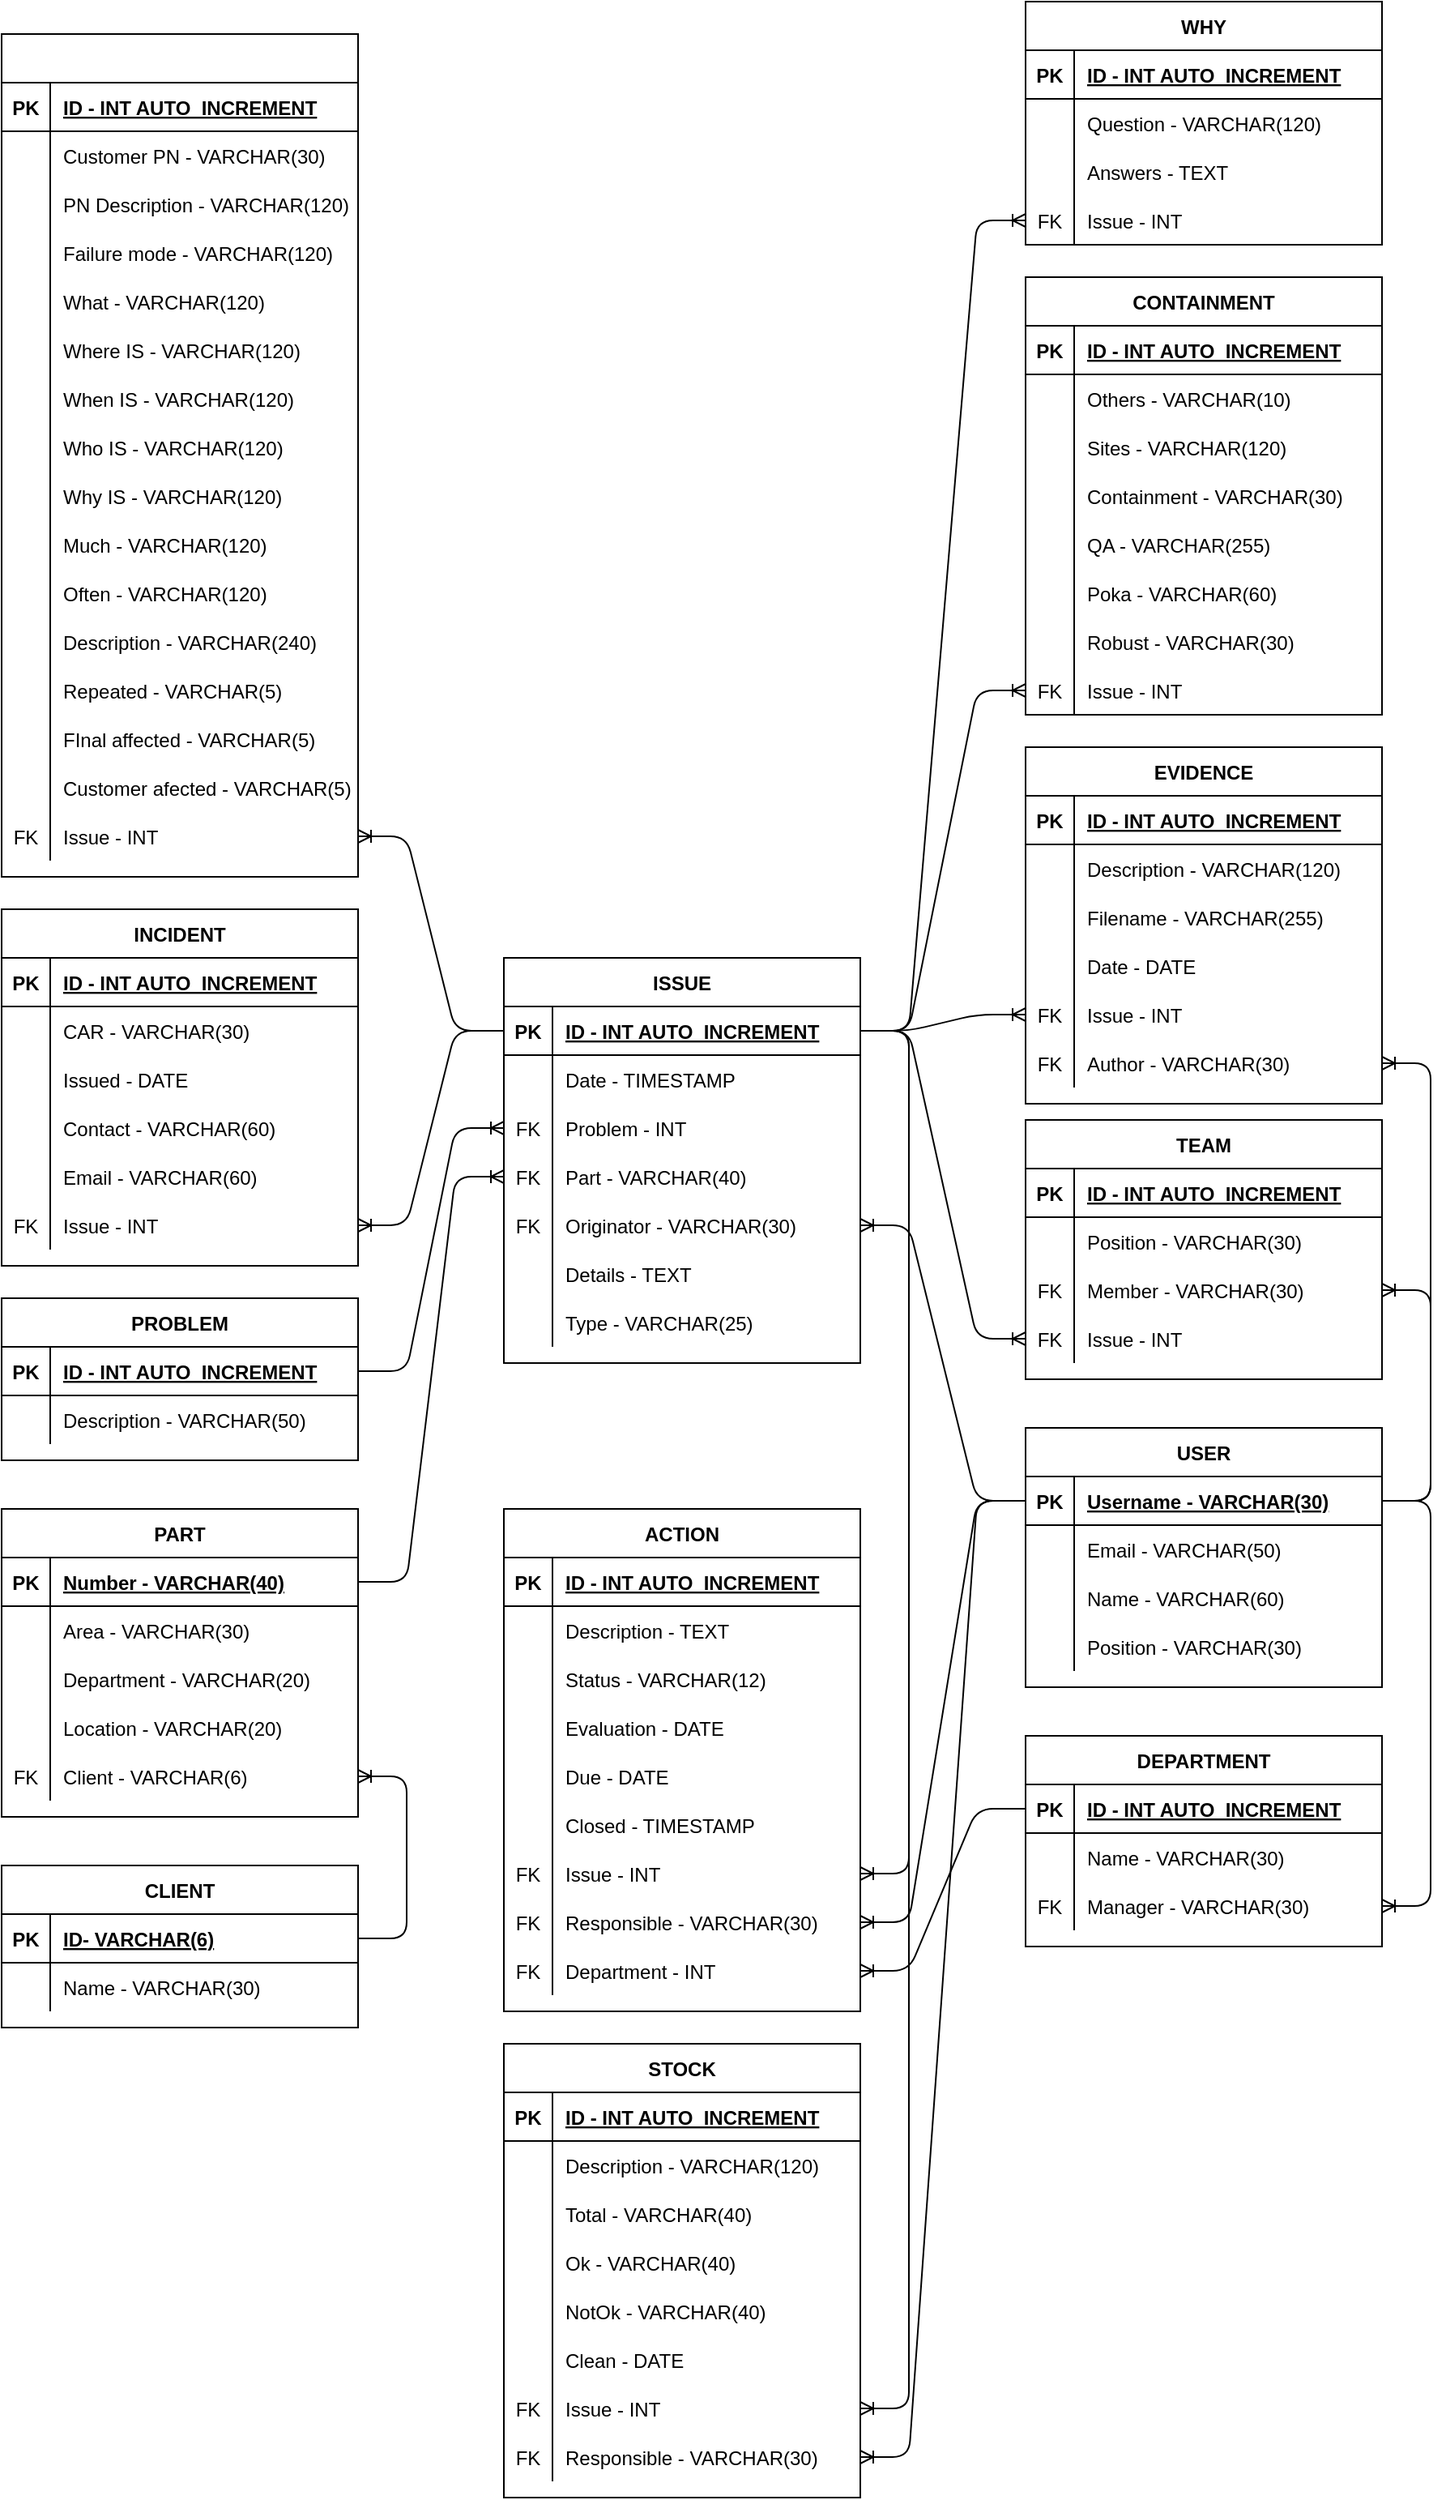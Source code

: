 <mxfile version="15.8.6" type="device"><diagram name="Page-1" id="e56a1550-8fbb-45ad-956c-1786394a9013"><mxGraphModel dx="2130" dy="1815" grid="1" gridSize="10" guides="1" tooltips="1" connect="1" arrows="1" fold="1" page="1" pageScale="1" pageWidth="1100" pageHeight="850" background="none" math="0" shadow="0"><root><mxCell id="0"/><mxCell id="1" parent="0"/><mxCell id="4CRkt8-5WYvdx4Ea6sB2-1" value="CLIENT" style="shape=table;startSize=30;container=1;collapsible=1;childLayout=tableLayout;fixedRows=1;rowLines=0;fontStyle=1;align=center;resizeLast=1;" parent="1" vertex="1"><mxGeometry x="330" y="630" width="220" height="100" as="geometry"/></mxCell><mxCell id="4CRkt8-5WYvdx4Ea6sB2-2" value="" style="shape=partialRectangle;collapsible=0;dropTarget=0;pointerEvents=0;fillColor=none;top=0;left=0;bottom=1;right=0;points=[[0,0.5],[1,0.5]];portConstraint=eastwest;" parent="4CRkt8-5WYvdx4Ea6sB2-1" vertex="1"><mxGeometry y="30" width="220" height="30" as="geometry"/></mxCell><mxCell id="4CRkt8-5WYvdx4Ea6sB2-3" value="PK" style="shape=partialRectangle;connectable=0;fillColor=none;top=0;left=0;bottom=0;right=0;fontStyle=1;overflow=hidden;" parent="4CRkt8-5WYvdx4Ea6sB2-2" vertex="1"><mxGeometry width="30" height="30" as="geometry"><mxRectangle width="30" height="30" as="alternateBounds"/></mxGeometry></mxCell><mxCell id="4CRkt8-5WYvdx4Ea6sB2-4" value="ID- VARCHAR(6)" style="shape=partialRectangle;connectable=0;fillColor=none;top=0;left=0;bottom=0;right=0;align=left;spacingLeft=6;fontStyle=5;overflow=hidden;" parent="4CRkt8-5WYvdx4Ea6sB2-2" vertex="1"><mxGeometry x="30" width="190" height="30" as="geometry"><mxRectangle width="190" height="30" as="alternateBounds"/></mxGeometry></mxCell><mxCell id="4CRkt8-5WYvdx4Ea6sB2-5" value="" style="shape=partialRectangle;collapsible=0;dropTarget=0;pointerEvents=0;fillColor=none;top=0;left=0;bottom=0;right=0;points=[[0,0.5],[1,0.5]];portConstraint=eastwest;" parent="4CRkt8-5WYvdx4Ea6sB2-1" vertex="1"><mxGeometry y="60" width="220" height="30" as="geometry"/></mxCell><mxCell id="4CRkt8-5WYvdx4Ea6sB2-6" value="" style="shape=partialRectangle;connectable=0;fillColor=none;top=0;left=0;bottom=0;right=0;editable=1;overflow=hidden;" parent="4CRkt8-5WYvdx4Ea6sB2-5" vertex="1"><mxGeometry width="30" height="30" as="geometry"><mxRectangle width="30" height="30" as="alternateBounds"/></mxGeometry></mxCell><mxCell id="4CRkt8-5WYvdx4Ea6sB2-7" value="Name - VARCHAR(30)" style="shape=partialRectangle;connectable=0;fillColor=none;top=0;left=0;bottom=0;right=0;align=left;spacingLeft=6;overflow=hidden;" parent="4CRkt8-5WYvdx4Ea6sB2-5" vertex="1"><mxGeometry x="30" width="190" height="30" as="geometry"><mxRectangle width="190" height="30" as="alternateBounds"/></mxGeometry></mxCell><mxCell id="4CRkt8-5WYvdx4Ea6sB2-14" value="PART" style="shape=table;startSize=30;container=1;collapsible=1;childLayout=tableLayout;fixedRows=1;rowLines=0;fontStyle=1;align=center;resizeLast=1;" parent="1" vertex="1"><mxGeometry x="330" y="410" width="220" height="190" as="geometry"/></mxCell><mxCell id="4CRkt8-5WYvdx4Ea6sB2-15" value="" style="shape=partialRectangle;collapsible=0;dropTarget=0;pointerEvents=0;fillColor=none;top=0;left=0;bottom=1;right=0;points=[[0,0.5],[1,0.5]];portConstraint=eastwest;" parent="4CRkt8-5WYvdx4Ea6sB2-14" vertex="1"><mxGeometry y="30" width="220" height="30" as="geometry"/></mxCell><mxCell id="4CRkt8-5WYvdx4Ea6sB2-16" value="PK" style="shape=partialRectangle;connectable=0;fillColor=none;top=0;left=0;bottom=0;right=0;fontStyle=1;overflow=hidden;" parent="4CRkt8-5WYvdx4Ea6sB2-15" vertex="1"><mxGeometry width="30" height="30" as="geometry"><mxRectangle width="30" height="30" as="alternateBounds"/></mxGeometry></mxCell><mxCell id="4CRkt8-5WYvdx4Ea6sB2-17" value="Number - VARCHAR(40)" style="shape=partialRectangle;connectable=0;fillColor=none;top=0;left=0;bottom=0;right=0;align=left;spacingLeft=6;fontStyle=5;overflow=hidden;" parent="4CRkt8-5WYvdx4Ea6sB2-15" vertex="1"><mxGeometry x="30" width="190" height="30" as="geometry"><mxRectangle width="190" height="30" as="alternateBounds"/></mxGeometry></mxCell><mxCell id="4CRkt8-5WYvdx4Ea6sB2-18" value="" style="shape=partialRectangle;collapsible=0;dropTarget=0;pointerEvents=0;fillColor=none;top=0;left=0;bottom=0;right=0;points=[[0,0.5],[1,0.5]];portConstraint=eastwest;" parent="4CRkt8-5WYvdx4Ea6sB2-14" vertex="1"><mxGeometry y="60" width="220" height="30" as="geometry"/></mxCell><mxCell id="4CRkt8-5WYvdx4Ea6sB2-19" value="" style="shape=partialRectangle;connectable=0;fillColor=none;top=0;left=0;bottom=0;right=0;editable=1;overflow=hidden;" parent="4CRkt8-5WYvdx4Ea6sB2-18" vertex="1"><mxGeometry width="30" height="30" as="geometry"><mxRectangle width="30" height="30" as="alternateBounds"/></mxGeometry></mxCell><mxCell id="4CRkt8-5WYvdx4Ea6sB2-20" value="Area - VARCHAR(30)" style="shape=partialRectangle;connectable=0;fillColor=none;top=0;left=0;bottom=0;right=0;align=left;spacingLeft=6;overflow=hidden;" parent="4CRkt8-5WYvdx4Ea6sB2-18" vertex="1"><mxGeometry x="30" width="190" height="30" as="geometry"><mxRectangle width="190" height="30" as="alternateBounds"/></mxGeometry></mxCell><mxCell id="4CRkt8-5WYvdx4Ea6sB2-21" value="" style="shape=partialRectangle;collapsible=0;dropTarget=0;pointerEvents=0;fillColor=none;top=0;left=0;bottom=0;right=0;points=[[0,0.5],[1,0.5]];portConstraint=eastwest;" parent="4CRkt8-5WYvdx4Ea6sB2-14" vertex="1"><mxGeometry y="90" width="220" height="30" as="geometry"/></mxCell><mxCell id="4CRkt8-5WYvdx4Ea6sB2-22" value="" style="shape=partialRectangle;connectable=0;fillColor=none;top=0;left=0;bottom=0;right=0;editable=1;overflow=hidden;" parent="4CRkt8-5WYvdx4Ea6sB2-21" vertex="1"><mxGeometry width="30" height="30" as="geometry"><mxRectangle width="30" height="30" as="alternateBounds"/></mxGeometry></mxCell><mxCell id="4CRkt8-5WYvdx4Ea6sB2-23" value="Department - VARCHAR(20)" style="shape=partialRectangle;connectable=0;fillColor=none;top=0;left=0;bottom=0;right=0;align=left;spacingLeft=6;overflow=hidden;" parent="4CRkt8-5WYvdx4Ea6sB2-21" vertex="1"><mxGeometry x="30" width="190" height="30" as="geometry"><mxRectangle width="190" height="30" as="alternateBounds"/></mxGeometry></mxCell><mxCell id="4CRkt8-5WYvdx4Ea6sB2-24" value="" style="shape=partialRectangle;collapsible=0;dropTarget=0;pointerEvents=0;fillColor=none;top=0;left=0;bottom=0;right=0;points=[[0,0.5],[1,0.5]];portConstraint=eastwest;" parent="4CRkt8-5WYvdx4Ea6sB2-14" vertex="1"><mxGeometry y="120" width="220" height="30" as="geometry"/></mxCell><mxCell id="4CRkt8-5WYvdx4Ea6sB2-25" value="" style="shape=partialRectangle;connectable=0;fillColor=none;top=0;left=0;bottom=0;right=0;editable=1;overflow=hidden;" parent="4CRkt8-5WYvdx4Ea6sB2-24" vertex="1"><mxGeometry width="30" height="30" as="geometry"><mxRectangle width="30" height="30" as="alternateBounds"/></mxGeometry></mxCell><mxCell id="4CRkt8-5WYvdx4Ea6sB2-26" value="Location - VARCHAR(20)" style="shape=partialRectangle;connectable=0;fillColor=none;top=0;left=0;bottom=0;right=0;align=left;spacingLeft=6;overflow=hidden;" parent="4CRkt8-5WYvdx4Ea6sB2-24" vertex="1"><mxGeometry x="30" width="190" height="30" as="geometry"><mxRectangle width="190" height="30" as="alternateBounds"/></mxGeometry></mxCell><mxCell id="4CRkt8-5WYvdx4Ea6sB2-27" value="" style="shape=partialRectangle;collapsible=0;dropTarget=0;pointerEvents=0;fillColor=none;top=0;left=0;bottom=0;right=0;points=[[0,0.5],[1,0.5]];portConstraint=eastwest;" parent="4CRkt8-5WYvdx4Ea6sB2-14" vertex="1"><mxGeometry y="150" width="220" height="30" as="geometry"/></mxCell><mxCell id="4CRkt8-5WYvdx4Ea6sB2-28" value="FK" style="shape=partialRectangle;connectable=0;fillColor=none;top=0;left=0;bottom=0;right=0;fontStyle=0;overflow=hidden;" parent="4CRkt8-5WYvdx4Ea6sB2-27" vertex="1"><mxGeometry width="30" height="30" as="geometry"><mxRectangle width="30" height="30" as="alternateBounds"/></mxGeometry></mxCell><mxCell id="4CRkt8-5WYvdx4Ea6sB2-29" value="Client - VARCHAR(6)" style="shape=partialRectangle;connectable=0;fillColor=none;top=0;left=0;bottom=0;right=0;align=left;spacingLeft=6;fontStyle=0;overflow=hidden;" parent="4CRkt8-5WYvdx4Ea6sB2-27" vertex="1"><mxGeometry x="30" width="190" height="30" as="geometry"><mxRectangle width="190" height="30" as="alternateBounds"/></mxGeometry></mxCell><mxCell id="4CRkt8-5WYvdx4Ea6sB2-30" value="PROBLEM" style="shape=table;startSize=30;container=1;collapsible=1;childLayout=tableLayout;fixedRows=1;rowLines=0;fontStyle=1;align=center;resizeLast=1;" parent="1" vertex="1"><mxGeometry x="330" y="280" width="220" height="100" as="geometry"/></mxCell><mxCell id="4CRkt8-5WYvdx4Ea6sB2-31" value="" style="shape=partialRectangle;collapsible=0;dropTarget=0;pointerEvents=0;fillColor=none;top=0;left=0;bottom=1;right=0;points=[[0,0.5],[1,0.5]];portConstraint=eastwest;" parent="4CRkt8-5WYvdx4Ea6sB2-30" vertex="1"><mxGeometry y="30" width="220" height="30" as="geometry"/></mxCell><mxCell id="4CRkt8-5WYvdx4Ea6sB2-32" value="PK" style="shape=partialRectangle;connectable=0;fillColor=none;top=0;left=0;bottom=0;right=0;fontStyle=1;overflow=hidden;" parent="4CRkt8-5WYvdx4Ea6sB2-31" vertex="1"><mxGeometry width="30" height="30" as="geometry"><mxRectangle width="30" height="30" as="alternateBounds"/></mxGeometry></mxCell><mxCell id="4CRkt8-5WYvdx4Ea6sB2-33" value="ID - INT AUTO_INCREMENT" style="shape=partialRectangle;connectable=0;fillColor=none;top=0;left=0;bottom=0;right=0;align=left;spacingLeft=6;fontStyle=5;overflow=hidden;" parent="4CRkt8-5WYvdx4Ea6sB2-31" vertex="1"><mxGeometry x="30" width="190" height="30" as="geometry"><mxRectangle width="190" height="30" as="alternateBounds"/></mxGeometry></mxCell><mxCell id="4CRkt8-5WYvdx4Ea6sB2-34" value="" style="shape=partialRectangle;collapsible=0;dropTarget=0;pointerEvents=0;fillColor=none;top=0;left=0;bottom=0;right=0;points=[[0,0.5],[1,0.5]];portConstraint=eastwest;" parent="4CRkt8-5WYvdx4Ea6sB2-30" vertex="1"><mxGeometry y="60" width="220" height="30" as="geometry"/></mxCell><mxCell id="4CRkt8-5WYvdx4Ea6sB2-35" value="" style="shape=partialRectangle;connectable=0;fillColor=none;top=0;left=0;bottom=0;right=0;editable=1;overflow=hidden;" parent="4CRkt8-5WYvdx4Ea6sB2-34" vertex="1"><mxGeometry width="30" height="30" as="geometry"><mxRectangle width="30" height="30" as="alternateBounds"/></mxGeometry></mxCell><mxCell id="4CRkt8-5WYvdx4Ea6sB2-36" value="Description - VARCHAR(50)" style="shape=partialRectangle;connectable=0;fillColor=none;top=0;left=0;bottom=0;right=0;align=left;spacingLeft=6;overflow=hidden;" parent="4CRkt8-5WYvdx4Ea6sB2-34" vertex="1"><mxGeometry x="30" width="190" height="30" as="geometry"><mxRectangle width="190" height="30" as="alternateBounds"/></mxGeometry></mxCell><mxCell id="4CRkt8-5WYvdx4Ea6sB2-37" value="ISSUE" style="shape=table;startSize=30;container=1;collapsible=1;childLayout=tableLayout;fixedRows=1;rowLines=0;fontStyle=1;align=center;resizeLast=1;" parent="1" vertex="1"><mxGeometry x="640" y="70" width="220" height="250" as="geometry"/></mxCell><mxCell id="4CRkt8-5WYvdx4Ea6sB2-38" value="" style="shape=partialRectangle;collapsible=0;dropTarget=0;pointerEvents=0;fillColor=none;top=0;left=0;bottom=1;right=0;points=[[0,0.5],[1,0.5]];portConstraint=eastwest;" parent="4CRkt8-5WYvdx4Ea6sB2-37" vertex="1"><mxGeometry y="30" width="220" height="30" as="geometry"/></mxCell><mxCell id="4CRkt8-5WYvdx4Ea6sB2-39" value="PK" style="shape=partialRectangle;connectable=0;fillColor=none;top=0;left=0;bottom=0;right=0;fontStyle=1;overflow=hidden;" parent="4CRkt8-5WYvdx4Ea6sB2-38" vertex="1"><mxGeometry width="30" height="30" as="geometry"><mxRectangle width="30" height="30" as="alternateBounds"/></mxGeometry></mxCell><mxCell id="4CRkt8-5WYvdx4Ea6sB2-40" value="ID - INT AUTO_INCREMENT" style="shape=partialRectangle;connectable=0;fillColor=none;top=0;left=0;bottom=0;right=0;align=left;spacingLeft=6;fontStyle=5;overflow=hidden;" parent="4CRkt8-5WYvdx4Ea6sB2-38" vertex="1"><mxGeometry x="30" width="190" height="30" as="geometry"><mxRectangle width="190" height="30" as="alternateBounds"/></mxGeometry></mxCell><mxCell id="4CRkt8-5WYvdx4Ea6sB2-41" value="" style="shape=partialRectangle;collapsible=0;dropTarget=0;pointerEvents=0;fillColor=none;top=0;left=0;bottom=0;right=0;points=[[0,0.5],[1,0.5]];portConstraint=eastwest;" parent="4CRkt8-5WYvdx4Ea6sB2-37" vertex="1"><mxGeometry y="60" width="220" height="30" as="geometry"/></mxCell><mxCell id="4CRkt8-5WYvdx4Ea6sB2-42" value="" style="shape=partialRectangle;connectable=0;fillColor=none;top=0;left=0;bottom=0;right=0;editable=1;overflow=hidden;" parent="4CRkt8-5WYvdx4Ea6sB2-41" vertex="1"><mxGeometry width="30" height="30" as="geometry"><mxRectangle width="30" height="30" as="alternateBounds"/></mxGeometry></mxCell><mxCell id="4CRkt8-5WYvdx4Ea6sB2-43" value="Date - TIMESTAMP" style="shape=partialRectangle;connectable=0;fillColor=none;top=0;left=0;bottom=0;right=0;align=left;spacingLeft=6;overflow=hidden;" parent="4CRkt8-5WYvdx4Ea6sB2-41" vertex="1"><mxGeometry x="30" width="190" height="30" as="geometry"><mxRectangle width="190" height="30" as="alternateBounds"/></mxGeometry></mxCell><mxCell id="4CRkt8-5WYvdx4Ea6sB2-44" value="" style="shape=partialRectangle;collapsible=0;dropTarget=0;pointerEvents=0;fillColor=none;top=0;left=0;bottom=0;right=0;points=[[0,0.5],[1,0.5]];portConstraint=eastwest;" parent="4CRkt8-5WYvdx4Ea6sB2-37" vertex="1"><mxGeometry y="90" width="220" height="30" as="geometry"/></mxCell><mxCell id="4CRkt8-5WYvdx4Ea6sB2-45" value="FK" style="shape=partialRectangle;connectable=0;fillColor=none;top=0;left=0;bottom=0;right=0;fontStyle=0;overflow=hidden;" parent="4CRkt8-5WYvdx4Ea6sB2-44" vertex="1"><mxGeometry width="30" height="30" as="geometry"><mxRectangle width="30" height="30" as="alternateBounds"/></mxGeometry></mxCell><mxCell id="4CRkt8-5WYvdx4Ea6sB2-46" value="Problem - INT" style="shape=partialRectangle;connectable=0;fillColor=none;top=0;left=0;bottom=0;right=0;align=left;spacingLeft=6;fontStyle=0;overflow=hidden;" parent="4CRkt8-5WYvdx4Ea6sB2-44" vertex="1"><mxGeometry x="30" width="190" height="30" as="geometry"><mxRectangle width="190" height="30" as="alternateBounds"/></mxGeometry></mxCell><mxCell id="4CRkt8-5WYvdx4Ea6sB2-47" value="" style="shape=partialRectangle;collapsible=0;dropTarget=0;pointerEvents=0;fillColor=none;top=0;left=0;bottom=0;right=0;points=[[0,0.5],[1,0.5]];portConstraint=eastwest;" parent="4CRkt8-5WYvdx4Ea6sB2-37" vertex="1"><mxGeometry y="120" width="220" height="30" as="geometry"/></mxCell><mxCell id="4CRkt8-5WYvdx4Ea6sB2-48" value="FK" style="shape=partialRectangle;connectable=0;fillColor=none;top=0;left=0;bottom=0;right=0;fontStyle=0;overflow=hidden;" parent="4CRkt8-5WYvdx4Ea6sB2-47" vertex="1"><mxGeometry width="30" height="30" as="geometry"><mxRectangle width="30" height="30" as="alternateBounds"/></mxGeometry></mxCell><mxCell id="4CRkt8-5WYvdx4Ea6sB2-49" value="Part - VARCHAR(40)" style="shape=partialRectangle;connectable=0;fillColor=none;top=0;left=0;bottom=0;right=0;align=left;spacingLeft=6;fontStyle=0;overflow=hidden;" parent="4CRkt8-5WYvdx4Ea6sB2-47" vertex="1"><mxGeometry x="30" width="190" height="30" as="geometry"><mxRectangle width="190" height="30" as="alternateBounds"/></mxGeometry></mxCell><mxCell id="4CRkt8-5WYvdx4Ea6sB2-116" value="" style="shape=partialRectangle;collapsible=0;dropTarget=0;pointerEvents=0;fillColor=none;top=0;left=0;bottom=0;right=0;points=[[0,0.5],[1,0.5]];portConstraint=eastwest;" parent="4CRkt8-5WYvdx4Ea6sB2-37" vertex="1"><mxGeometry y="150" width="220" height="30" as="geometry"/></mxCell><mxCell id="4CRkt8-5WYvdx4Ea6sB2-117" value="FK" style="shape=partialRectangle;connectable=0;fillColor=none;top=0;left=0;bottom=0;right=0;fontStyle=0;overflow=hidden;" parent="4CRkt8-5WYvdx4Ea6sB2-116" vertex="1"><mxGeometry width="30" height="30" as="geometry"><mxRectangle width="30" height="30" as="alternateBounds"/></mxGeometry></mxCell><mxCell id="4CRkt8-5WYvdx4Ea6sB2-118" value="Originator - VARCHAR(30)" style="shape=partialRectangle;connectable=0;fillColor=none;top=0;left=0;bottom=0;right=0;align=left;spacingLeft=6;fontStyle=0;overflow=hidden;" parent="4CRkt8-5WYvdx4Ea6sB2-116" vertex="1"><mxGeometry x="30" width="190" height="30" as="geometry"><mxRectangle width="190" height="30" as="alternateBounds"/></mxGeometry></mxCell><mxCell id="JbWu4scEo2VldzFOyGvq-1" value="" style="shape=partialRectangle;collapsible=0;dropTarget=0;pointerEvents=0;fillColor=none;top=0;left=0;bottom=0;right=0;points=[[0,0.5],[1,0.5]];portConstraint=eastwest;" parent="4CRkt8-5WYvdx4Ea6sB2-37" vertex="1"><mxGeometry y="180" width="220" height="30" as="geometry"/></mxCell><mxCell id="JbWu4scEo2VldzFOyGvq-2" value="" style="shape=partialRectangle;connectable=0;fillColor=none;top=0;left=0;bottom=0;right=0;editable=1;overflow=hidden;" parent="JbWu4scEo2VldzFOyGvq-1" vertex="1"><mxGeometry width="30" height="30" as="geometry"><mxRectangle width="30" height="30" as="alternateBounds"/></mxGeometry></mxCell><mxCell id="JbWu4scEo2VldzFOyGvq-3" value="Details - TEXT" style="shape=partialRectangle;connectable=0;fillColor=none;top=0;left=0;bottom=0;right=0;align=left;spacingLeft=6;overflow=hidden;" parent="JbWu4scEo2VldzFOyGvq-1" vertex="1"><mxGeometry x="30" width="190" height="30" as="geometry"><mxRectangle width="190" height="30" as="alternateBounds"/></mxGeometry></mxCell><mxCell id="bLqAIOQeho1n7WZVO-60-1" value="" style="shape=partialRectangle;collapsible=0;dropTarget=0;pointerEvents=0;fillColor=none;top=0;left=0;bottom=0;right=0;points=[[0,0.5],[1,0.5]];portConstraint=eastwest;" parent="4CRkt8-5WYvdx4Ea6sB2-37" vertex="1"><mxGeometry y="210" width="220" height="30" as="geometry"/></mxCell><mxCell id="bLqAIOQeho1n7WZVO-60-2" value="" style="shape=partialRectangle;connectable=0;fillColor=none;top=0;left=0;bottom=0;right=0;editable=1;overflow=hidden;" parent="bLqAIOQeho1n7WZVO-60-1" vertex="1"><mxGeometry width="30" height="30" as="geometry"><mxRectangle width="30" height="30" as="alternateBounds"/></mxGeometry></mxCell><mxCell id="bLqAIOQeho1n7WZVO-60-3" value="Type - VARCHAR(25)" style="shape=partialRectangle;connectable=0;fillColor=none;top=0;left=0;bottom=0;right=0;align=left;spacingLeft=6;overflow=hidden;" parent="bLqAIOQeho1n7WZVO-60-1" vertex="1"><mxGeometry x="30" width="190" height="30" as="geometry"><mxRectangle width="190" height="30" as="alternateBounds"/></mxGeometry></mxCell><mxCell id="4CRkt8-5WYvdx4Ea6sB2-50" value="USER" style="shape=table;startSize=30;container=1;collapsible=1;childLayout=tableLayout;fixedRows=1;rowLines=0;fontStyle=1;align=center;resizeLast=1;" parent="1" vertex="1"><mxGeometry x="962" y="360" width="220" height="160" as="geometry"/></mxCell><mxCell id="4CRkt8-5WYvdx4Ea6sB2-51" value="" style="shape=partialRectangle;collapsible=0;dropTarget=0;pointerEvents=0;fillColor=none;top=0;left=0;bottom=1;right=0;points=[[0,0.5],[1,0.5]];portConstraint=eastwest;" parent="4CRkt8-5WYvdx4Ea6sB2-50" vertex="1"><mxGeometry y="30" width="220" height="30" as="geometry"/></mxCell><mxCell id="4CRkt8-5WYvdx4Ea6sB2-52" value="PK" style="shape=partialRectangle;connectable=0;fillColor=none;top=0;left=0;bottom=0;right=0;fontStyle=1;overflow=hidden;" parent="4CRkt8-5WYvdx4Ea6sB2-51" vertex="1"><mxGeometry width="30" height="30" as="geometry"><mxRectangle width="30" height="30" as="alternateBounds"/></mxGeometry></mxCell><mxCell id="4CRkt8-5WYvdx4Ea6sB2-53" value="Username - VARCHAR(30)" style="shape=partialRectangle;connectable=0;fillColor=none;top=0;left=0;bottom=0;right=0;align=left;spacingLeft=6;fontStyle=5;overflow=hidden;" parent="4CRkt8-5WYvdx4Ea6sB2-51" vertex="1"><mxGeometry x="30" width="190" height="30" as="geometry"><mxRectangle width="190" height="30" as="alternateBounds"/></mxGeometry></mxCell><mxCell id="4CRkt8-5WYvdx4Ea6sB2-54" value="" style="shape=partialRectangle;collapsible=0;dropTarget=0;pointerEvents=0;fillColor=none;top=0;left=0;bottom=0;right=0;points=[[0,0.5],[1,0.5]];portConstraint=eastwest;" parent="4CRkt8-5WYvdx4Ea6sB2-50" vertex="1"><mxGeometry y="60" width="220" height="30" as="geometry"/></mxCell><mxCell id="4CRkt8-5WYvdx4Ea6sB2-55" value="" style="shape=partialRectangle;connectable=0;fillColor=none;top=0;left=0;bottom=0;right=0;editable=1;overflow=hidden;" parent="4CRkt8-5WYvdx4Ea6sB2-54" vertex="1"><mxGeometry width="30" height="30" as="geometry"><mxRectangle width="30" height="30" as="alternateBounds"/></mxGeometry></mxCell><mxCell id="4CRkt8-5WYvdx4Ea6sB2-56" value="Email - VARCHAR(50)" style="shape=partialRectangle;connectable=0;fillColor=none;top=0;left=0;bottom=0;right=0;align=left;spacingLeft=6;overflow=hidden;" parent="4CRkt8-5WYvdx4Ea6sB2-54" vertex="1"><mxGeometry x="30" width="190" height="30" as="geometry"><mxRectangle width="190" height="30" as="alternateBounds"/></mxGeometry></mxCell><mxCell id="4CRkt8-5WYvdx4Ea6sB2-57" value="" style="shape=partialRectangle;collapsible=0;dropTarget=0;pointerEvents=0;fillColor=none;top=0;left=0;bottom=0;right=0;points=[[0,0.5],[1,0.5]];portConstraint=eastwest;" parent="4CRkt8-5WYvdx4Ea6sB2-50" vertex="1"><mxGeometry y="90" width="220" height="30" as="geometry"/></mxCell><mxCell id="4CRkt8-5WYvdx4Ea6sB2-58" value="" style="shape=partialRectangle;connectable=0;fillColor=none;top=0;left=0;bottom=0;right=0;editable=1;overflow=hidden;" parent="4CRkt8-5WYvdx4Ea6sB2-57" vertex="1"><mxGeometry width="30" height="30" as="geometry"><mxRectangle width="30" height="30" as="alternateBounds"/></mxGeometry></mxCell><mxCell id="4CRkt8-5WYvdx4Ea6sB2-59" value="Name - VARCHAR(60)" style="shape=partialRectangle;connectable=0;fillColor=none;top=0;left=0;bottom=0;right=0;align=left;spacingLeft=6;overflow=hidden;" parent="4CRkt8-5WYvdx4Ea6sB2-57" vertex="1"><mxGeometry x="30" width="190" height="30" as="geometry"><mxRectangle width="190" height="30" as="alternateBounds"/></mxGeometry></mxCell><mxCell id="4CRkt8-5WYvdx4Ea6sB2-60" value="" style="shape=partialRectangle;collapsible=0;dropTarget=0;pointerEvents=0;fillColor=none;top=0;left=0;bottom=0;right=0;points=[[0,0.5],[1,0.5]];portConstraint=eastwest;" parent="4CRkt8-5WYvdx4Ea6sB2-50" vertex="1"><mxGeometry y="120" width="220" height="30" as="geometry"/></mxCell><mxCell id="4CRkt8-5WYvdx4Ea6sB2-61" value="" style="shape=partialRectangle;connectable=0;fillColor=none;top=0;left=0;bottom=0;right=0;editable=1;overflow=hidden;" parent="4CRkt8-5WYvdx4Ea6sB2-60" vertex="1"><mxGeometry width="30" height="30" as="geometry"><mxRectangle width="30" height="30" as="alternateBounds"/></mxGeometry></mxCell><mxCell id="4CRkt8-5WYvdx4Ea6sB2-62" value="Position - VARCHAR(30)" style="shape=partialRectangle;connectable=0;fillColor=none;top=0;left=0;bottom=0;right=0;align=left;spacingLeft=6;overflow=hidden;" parent="4CRkt8-5WYvdx4Ea6sB2-60" vertex="1"><mxGeometry x="30" width="190" height="30" as="geometry"><mxRectangle width="190" height="30" as="alternateBounds"/></mxGeometry></mxCell><mxCell id="4CRkt8-5WYvdx4Ea6sB2-66" value="ACTION" style="shape=table;startSize=30;container=1;collapsible=1;childLayout=tableLayout;fixedRows=1;rowLines=0;fontStyle=1;align=center;resizeLast=1;" parent="1" vertex="1"><mxGeometry x="640" y="410" width="220" height="310" as="geometry"/></mxCell><mxCell id="4CRkt8-5WYvdx4Ea6sB2-67" value="" style="shape=partialRectangle;collapsible=0;dropTarget=0;pointerEvents=0;fillColor=none;top=0;left=0;bottom=1;right=0;points=[[0,0.5],[1,0.5]];portConstraint=eastwest;" parent="4CRkt8-5WYvdx4Ea6sB2-66" vertex="1"><mxGeometry y="30" width="220" height="30" as="geometry"/></mxCell><mxCell id="4CRkt8-5WYvdx4Ea6sB2-68" value="PK" style="shape=partialRectangle;connectable=0;fillColor=none;top=0;left=0;bottom=0;right=0;fontStyle=1;overflow=hidden;" parent="4CRkt8-5WYvdx4Ea6sB2-67" vertex="1"><mxGeometry width="30" height="30" as="geometry"><mxRectangle width="30" height="30" as="alternateBounds"/></mxGeometry></mxCell><mxCell id="4CRkt8-5WYvdx4Ea6sB2-69" value="ID - INT AUTO_INCREMENT" style="shape=partialRectangle;connectable=0;fillColor=none;top=0;left=0;bottom=0;right=0;align=left;spacingLeft=6;fontStyle=5;overflow=hidden;" parent="4CRkt8-5WYvdx4Ea6sB2-67" vertex="1"><mxGeometry x="30" width="190" height="30" as="geometry"><mxRectangle width="190" height="30" as="alternateBounds"/></mxGeometry></mxCell><mxCell id="4CRkt8-5WYvdx4Ea6sB2-70" value="" style="shape=partialRectangle;collapsible=0;dropTarget=0;pointerEvents=0;fillColor=none;top=0;left=0;bottom=0;right=0;points=[[0,0.5],[1,0.5]];portConstraint=eastwest;" parent="4CRkt8-5WYvdx4Ea6sB2-66" vertex="1"><mxGeometry y="60" width="220" height="30" as="geometry"/></mxCell><mxCell id="4CRkt8-5WYvdx4Ea6sB2-71" value="" style="shape=partialRectangle;connectable=0;fillColor=none;top=0;left=0;bottom=0;right=0;editable=1;overflow=hidden;" parent="4CRkt8-5WYvdx4Ea6sB2-70" vertex="1"><mxGeometry width="30" height="30" as="geometry"><mxRectangle width="30" height="30" as="alternateBounds"/></mxGeometry></mxCell><mxCell id="4CRkt8-5WYvdx4Ea6sB2-72" value="Description - TEXT" style="shape=partialRectangle;connectable=0;fillColor=none;top=0;left=0;bottom=0;right=0;align=left;spacingLeft=6;overflow=hidden;" parent="4CRkt8-5WYvdx4Ea6sB2-70" vertex="1"><mxGeometry x="30" width="190" height="30" as="geometry"><mxRectangle width="190" height="30" as="alternateBounds"/></mxGeometry></mxCell><mxCell id="4CRkt8-5WYvdx4Ea6sB2-73" value="" style="shape=partialRectangle;collapsible=0;dropTarget=0;pointerEvents=0;fillColor=none;top=0;left=0;bottom=0;right=0;points=[[0,0.5],[1,0.5]];portConstraint=eastwest;" parent="4CRkt8-5WYvdx4Ea6sB2-66" vertex="1"><mxGeometry y="90" width="220" height="30" as="geometry"/></mxCell><mxCell id="4CRkt8-5WYvdx4Ea6sB2-74" value="" style="shape=partialRectangle;connectable=0;fillColor=none;top=0;left=0;bottom=0;right=0;editable=1;overflow=hidden;" parent="4CRkt8-5WYvdx4Ea6sB2-73" vertex="1"><mxGeometry width="30" height="30" as="geometry"><mxRectangle width="30" height="30" as="alternateBounds"/></mxGeometry></mxCell><mxCell id="4CRkt8-5WYvdx4Ea6sB2-75" value="Status - VARCHAR(12)" style="shape=partialRectangle;connectable=0;fillColor=none;top=0;left=0;bottom=0;right=0;align=left;spacingLeft=6;overflow=hidden;" parent="4CRkt8-5WYvdx4Ea6sB2-73" vertex="1"><mxGeometry x="30" width="190" height="30" as="geometry"><mxRectangle width="190" height="30" as="alternateBounds"/></mxGeometry></mxCell><mxCell id="4CRkt8-5WYvdx4Ea6sB2-82" value="" style="shape=partialRectangle;collapsible=0;dropTarget=0;pointerEvents=0;fillColor=none;top=0;left=0;bottom=0;right=0;points=[[0,0.5],[1,0.5]];portConstraint=eastwest;" parent="4CRkt8-5WYvdx4Ea6sB2-66" vertex="1"><mxGeometry y="120" width="220" height="30" as="geometry"/></mxCell><mxCell id="4CRkt8-5WYvdx4Ea6sB2-83" value="" style="shape=partialRectangle;connectable=0;fillColor=none;top=0;left=0;bottom=0;right=0;editable=1;overflow=hidden;" parent="4CRkt8-5WYvdx4Ea6sB2-82" vertex="1"><mxGeometry width="30" height="30" as="geometry"><mxRectangle width="30" height="30" as="alternateBounds"/></mxGeometry></mxCell><mxCell id="4CRkt8-5WYvdx4Ea6sB2-84" value="Evaluation - DATE" style="shape=partialRectangle;connectable=0;fillColor=none;top=0;left=0;bottom=0;right=0;align=left;spacingLeft=6;overflow=hidden;" parent="4CRkt8-5WYvdx4Ea6sB2-82" vertex="1"><mxGeometry x="30" width="190" height="30" as="geometry"><mxRectangle width="190" height="30" as="alternateBounds"/></mxGeometry></mxCell><mxCell id="4CRkt8-5WYvdx4Ea6sB2-76" value="" style="shape=partialRectangle;collapsible=0;dropTarget=0;pointerEvents=0;fillColor=none;top=0;left=0;bottom=0;right=0;points=[[0,0.5],[1,0.5]];portConstraint=eastwest;" parent="4CRkt8-5WYvdx4Ea6sB2-66" vertex="1"><mxGeometry y="150" width="220" height="30" as="geometry"/></mxCell><mxCell id="4CRkt8-5WYvdx4Ea6sB2-77" value="" style="shape=partialRectangle;connectable=0;fillColor=none;top=0;left=0;bottom=0;right=0;editable=1;overflow=hidden;" parent="4CRkt8-5WYvdx4Ea6sB2-76" vertex="1"><mxGeometry width="30" height="30" as="geometry"><mxRectangle width="30" height="30" as="alternateBounds"/></mxGeometry></mxCell><mxCell id="4CRkt8-5WYvdx4Ea6sB2-78" value="Due - DATE" style="shape=partialRectangle;connectable=0;fillColor=none;top=0;left=0;bottom=0;right=0;align=left;spacingLeft=6;overflow=hidden;" parent="4CRkt8-5WYvdx4Ea6sB2-76" vertex="1"><mxGeometry x="30" width="190" height="30" as="geometry"><mxRectangle width="190" height="30" as="alternateBounds"/></mxGeometry></mxCell><mxCell id="4CRkt8-5WYvdx4Ea6sB2-79" value="" style="shape=partialRectangle;collapsible=0;dropTarget=0;pointerEvents=0;fillColor=none;top=0;left=0;bottom=0;right=0;points=[[0,0.5],[1,0.5]];portConstraint=eastwest;" parent="4CRkt8-5WYvdx4Ea6sB2-66" vertex="1"><mxGeometry y="180" width="220" height="30" as="geometry"/></mxCell><mxCell id="4CRkt8-5WYvdx4Ea6sB2-80" value="" style="shape=partialRectangle;connectable=0;fillColor=none;top=0;left=0;bottom=0;right=0;editable=1;overflow=hidden;" parent="4CRkt8-5WYvdx4Ea6sB2-79" vertex="1"><mxGeometry width="30" height="30" as="geometry"><mxRectangle width="30" height="30" as="alternateBounds"/></mxGeometry></mxCell><mxCell id="4CRkt8-5WYvdx4Ea6sB2-81" value="Closed - TIMESTAMP" style="shape=partialRectangle;connectable=0;fillColor=none;top=0;left=0;bottom=0;right=0;align=left;spacingLeft=6;overflow=hidden;" parent="4CRkt8-5WYvdx4Ea6sB2-79" vertex="1"><mxGeometry x="30" width="190" height="30" as="geometry"><mxRectangle width="190" height="30" as="alternateBounds"/></mxGeometry></mxCell><mxCell id="4CRkt8-5WYvdx4Ea6sB2-109" value="" style="shape=partialRectangle;collapsible=0;dropTarget=0;pointerEvents=0;fillColor=none;top=0;left=0;bottom=0;right=0;points=[[0,0.5],[1,0.5]];portConstraint=eastwest;" parent="4CRkt8-5WYvdx4Ea6sB2-66" vertex="1"><mxGeometry y="210" width="220" height="30" as="geometry"/></mxCell><mxCell id="4CRkt8-5WYvdx4Ea6sB2-110" value="FK" style="shape=partialRectangle;connectable=0;fillColor=none;top=0;left=0;bottom=0;right=0;fontStyle=0;overflow=hidden;" parent="4CRkt8-5WYvdx4Ea6sB2-109" vertex="1"><mxGeometry width="30" height="30" as="geometry"><mxRectangle width="30" height="30" as="alternateBounds"/></mxGeometry></mxCell><mxCell id="4CRkt8-5WYvdx4Ea6sB2-111" value="Issue - INT" style="shape=partialRectangle;connectable=0;fillColor=none;top=0;left=0;bottom=0;right=0;align=left;spacingLeft=6;fontStyle=0;overflow=hidden;" parent="4CRkt8-5WYvdx4Ea6sB2-109" vertex="1"><mxGeometry x="30" width="190" height="30" as="geometry"><mxRectangle width="190" height="30" as="alternateBounds"/></mxGeometry></mxCell><mxCell id="4CRkt8-5WYvdx4Ea6sB2-101" value="" style="shape=partialRectangle;collapsible=0;dropTarget=0;pointerEvents=0;fillColor=none;top=0;left=0;bottom=0;right=0;points=[[0,0.5],[1,0.5]];portConstraint=eastwest;" parent="4CRkt8-5WYvdx4Ea6sB2-66" vertex="1"><mxGeometry y="240" width="220" height="30" as="geometry"/></mxCell><mxCell id="4CRkt8-5WYvdx4Ea6sB2-102" value="FK" style="shape=partialRectangle;connectable=0;fillColor=none;top=0;left=0;bottom=0;right=0;fontStyle=0;overflow=hidden;" parent="4CRkt8-5WYvdx4Ea6sB2-101" vertex="1"><mxGeometry width="30" height="30" as="geometry"><mxRectangle width="30" height="30" as="alternateBounds"/></mxGeometry></mxCell><mxCell id="4CRkt8-5WYvdx4Ea6sB2-103" value="Responsible - VARCHAR(30)" style="shape=partialRectangle;connectable=0;fillColor=none;top=0;left=0;bottom=0;right=0;align=left;spacingLeft=6;fontStyle=0;overflow=hidden;" parent="4CRkt8-5WYvdx4Ea6sB2-101" vertex="1"><mxGeometry x="30" width="190" height="30" as="geometry"><mxRectangle width="190" height="30" as="alternateBounds"/></mxGeometry></mxCell><mxCell id="4CRkt8-5WYvdx4Ea6sB2-98" value="" style="shape=partialRectangle;collapsible=0;dropTarget=0;pointerEvents=0;fillColor=none;top=0;left=0;bottom=0;right=0;points=[[0,0.5],[1,0.5]];portConstraint=eastwest;" parent="4CRkt8-5WYvdx4Ea6sB2-66" vertex="1"><mxGeometry y="270" width="220" height="30" as="geometry"/></mxCell><mxCell id="4CRkt8-5WYvdx4Ea6sB2-99" value="FK" style="shape=partialRectangle;connectable=0;fillColor=none;top=0;left=0;bottom=0;right=0;fontStyle=0;overflow=hidden;" parent="4CRkt8-5WYvdx4Ea6sB2-98" vertex="1"><mxGeometry width="30" height="30" as="geometry"><mxRectangle width="30" height="30" as="alternateBounds"/></mxGeometry></mxCell><mxCell id="4CRkt8-5WYvdx4Ea6sB2-100" value="Department - INT" style="shape=partialRectangle;connectable=0;fillColor=none;top=0;left=0;bottom=0;right=0;align=left;spacingLeft=6;fontStyle=0;overflow=hidden;" parent="4CRkt8-5WYvdx4Ea6sB2-98" vertex="1"><mxGeometry x="30" width="190" height="30" as="geometry"><mxRectangle width="190" height="30" as="alternateBounds"/></mxGeometry></mxCell><mxCell id="4CRkt8-5WYvdx4Ea6sB2-85" value="DEPARTMENT" style="shape=table;startSize=30;container=1;collapsible=1;childLayout=tableLayout;fixedRows=1;rowLines=0;fontStyle=1;align=center;resizeLast=1;" parent="1" vertex="1"><mxGeometry x="962" y="550" width="220" height="130" as="geometry"/></mxCell><mxCell id="4CRkt8-5WYvdx4Ea6sB2-86" value="" style="shape=partialRectangle;collapsible=0;dropTarget=0;pointerEvents=0;fillColor=none;top=0;left=0;bottom=1;right=0;points=[[0,0.5],[1,0.5]];portConstraint=eastwest;" parent="4CRkt8-5WYvdx4Ea6sB2-85" vertex="1"><mxGeometry y="30" width="220" height="30" as="geometry"/></mxCell><mxCell id="4CRkt8-5WYvdx4Ea6sB2-87" value="PK" style="shape=partialRectangle;connectable=0;fillColor=none;top=0;left=0;bottom=0;right=0;fontStyle=1;overflow=hidden;" parent="4CRkt8-5WYvdx4Ea6sB2-86" vertex="1"><mxGeometry width="30" height="30" as="geometry"><mxRectangle width="30" height="30" as="alternateBounds"/></mxGeometry></mxCell><mxCell id="4CRkt8-5WYvdx4Ea6sB2-88" value="ID - INT AUTO_INCREMENT" style="shape=partialRectangle;connectable=0;fillColor=none;top=0;left=0;bottom=0;right=0;align=left;spacingLeft=6;fontStyle=5;overflow=hidden;" parent="4CRkt8-5WYvdx4Ea6sB2-86" vertex="1"><mxGeometry x="30" width="190" height="30" as="geometry"><mxRectangle width="190" height="30" as="alternateBounds"/></mxGeometry></mxCell><mxCell id="4CRkt8-5WYvdx4Ea6sB2-89" value="" style="shape=partialRectangle;collapsible=0;dropTarget=0;pointerEvents=0;fillColor=none;top=0;left=0;bottom=0;right=0;points=[[0,0.5],[1,0.5]];portConstraint=eastwest;" parent="4CRkt8-5WYvdx4Ea6sB2-85" vertex="1"><mxGeometry y="60" width="220" height="30" as="geometry"/></mxCell><mxCell id="4CRkt8-5WYvdx4Ea6sB2-90" value="" style="shape=partialRectangle;connectable=0;fillColor=none;top=0;left=0;bottom=0;right=0;editable=1;overflow=hidden;" parent="4CRkt8-5WYvdx4Ea6sB2-89" vertex="1"><mxGeometry width="30" height="30" as="geometry"><mxRectangle width="30" height="30" as="alternateBounds"/></mxGeometry></mxCell><mxCell id="4CRkt8-5WYvdx4Ea6sB2-91" value="Name - VARCHAR(30)" style="shape=partialRectangle;connectable=0;fillColor=none;top=0;left=0;bottom=0;right=0;align=left;spacingLeft=6;overflow=hidden;" parent="4CRkt8-5WYvdx4Ea6sB2-89" vertex="1"><mxGeometry x="30" width="190" height="30" as="geometry"><mxRectangle width="190" height="30" as="alternateBounds"/></mxGeometry></mxCell><mxCell id="4CRkt8-5WYvdx4Ea6sB2-92" value="" style="shape=partialRectangle;collapsible=0;dropTarget=0;pointerEvents=0;fillColor=none;top=0;left=0;bottom=0;right=0;points=[[0,0.5],[1,0.5]];portConstraint=eastwest;" parent="4CRkt8-5WYvdx4Ea6sB2-85" vertex="1"><mxGeometry y="90" width="220" height="30" as="geometry"/></mxCell><mxCell id="4CRkt8-5WYvdx4Ea6sB2-93" value="FK" style="shape=partialRectangle;connectable=0;fillColor=none;top=0;left=0;bottom=0;right=0;fontStyle=0;overflow=hidden;" parent="4CRkt8-5WYvdx4Ea6sB2-92" vertex="1"><mxGeometry width="30" height="30" as="geometry"><mxRectangle width="30" height="30" as="alternateBounds"/></mxGeometry></mxCell><mxCell id="4CRkt8-5WYvdx4Ea6sB2-94" value="Manager - VARCHAR(30)" style="shape=partialRectangle;connectable=0;fillColor=none;top=0;left=0;bottom=0;right=0;align=left;spacingLeft=6;fontStyle=0;overflow=hidden;" parent="4CRkt8-5WYvdx4Ea6sB2-92" vertex="1"><mxGeometry x="30" width="190" height="30" as="geometry"><mxRectangle width="190" height="30" as="alternateBounds"/></mxGeometry></mxCell><mxCell id="4CRkt8-5WYvdx4Ea6sB2-104" value="" style="edgeStyle=entityRelationEdgeStyle;fontSize=12;html=1;endArrow=ERoneToMany;" parent="1" source="4CRkt8-5WYvdx4Ea6sB2-31" target="4CRkt8-5WYvdx4Ea6sB2-44" edge="1"><mxGeometry width="100" height="100" relative="1" as="geometry"><mxPoint x="200" y="340" as="sourcePoint"/><mxPoint x="300" y="240" as="targetPoint"/></mxGeometry></mxCell><mxCell id="4CRkt8-5WYvdx4Ea6sB2-106" value="" style="edgeStyle=entityRelationEdgeStyle;fontSize=12;html=1;endArrow=ERoneToMany;sketch=0;shadow=0;" parent="1" source="4CRkt8-5WYvdx4Ea6sB2-2" target="4CRkt8-5WYvdx4Ea6sB2-27" edge="1"><mxGeometry width="100" height="100" relative="1" as="geometry"><mxPoint x="210" y="300" as="sourcePoint"/><mxPoint x="290" y="500" as="targetPoint"/></mxGeometry></mxCell><mxCell id="4CRkt8-5WYvdx4Ea6sB2-108" value="" style="edgeStyle=entityRelationEdgeStyle;fontSize=12;html=1;endArrow=ERoneToMany;shadow=0;exitX=1;exitY=0.5;exitDx=0;exitDy=0;" parent="1" source="4CRkt8-5WYvdx4Ea6sB2-15" target="4CRkt8-5WYvdx4Ea6sB2-47" edge="1"><mxGeometry width="100" height="100" relative="1" as="geometry"><mxPoint x="580" y="410" as="sourcePoint"/><mxPoint x="680" y="310" as="targetPoint"/></mxGeometry></mxCell><mxCell id="4CRkt8-5WYvdx4Ea6sB2-112" value="" style="edgeStyle=entityRelationEdgeStyle;fontSize=12;html=1;endArrow=ERoneToMany;shadow=0;exitX=1;exitY=0.5;exitDx=0;exitDy=0;entryX=1;entryY=0.5;entryDx=0;entryDy=0;" parent="1" source="4CRkt8-5WYvdx4Ea6sB2-38" target="4CRkt8-5WYvdx4Ea6sB2-109" edge="1"><mxGeometry width="100" height="100" relative="1" as="geometry"><mxPoint x="910" y="280" as="sourcePoint"/><mxPoint x="1010" y="180" as="targetPoint"/></mxGeometry></mxCell><mxCell id="4CRkt8-5WYvdx4Ea6sB2-113" value="" style="edgeStyle=entityRelationEdgeStyle;fontSize=12;html=1;endArrow=ERoneToMany;shadow=0;entryX=1;entryY=0.5;entryDx=0;entryDy=0;exitX=0;exitY=0.5;exitDx=0;exitDy=0;" parent="1" source="4CRkt8-5WYvdx4Ea6sB2-86" target="4CRkt8-5WYvdx4Ea6sB2-98" edge="1"><mxGeometry width="100" height="100" relative="1" as="geometry"><mxPoint x="890" y="780" as="sourcePoint"/><mxPoint x="990" y="680" as="targetPoint"/></mxGeometry></mxCell><mxCell id="4CRkt8-5WYvdx4Ea6sB2-114" value="" style="edgeStyle=entityRelationEdgeStyle;fontSize=12;html=1;endArrow=ERoneToMany;shadow=0;" parent="1" source="4CRkt8-5WYvdx4Ea6sB2-51" target="4CRkt8-5WYvdx4Ea6sB2-101" edge="1"><mxGeometry width="100" height="100" relative="1" as="geometry"><mxPoint x="890" y="520" as="sourcePoint"/><mxPoint x="990" y="420" as="targetPoint"/></mxGeometry></mxCell><mxCell id="4CRkt8-5WYvdx4Ea6sB2-115" value="" style="edgeStyle=entityRelationEdgeStyle;fontSize=12;html=1;endArrow=ERoneToMany;shadow=0;entryX=1;entryY=0.5;entryDx=0;entryDy=0;exitX=1;exitY=0.5;exitDx=0;exitDy=0;" parent="1" source="4CRkt8-5WYvdx4Ea6sB2-51" target="4CRkt8-5WYvdx4Ea6sB2-92" edge="1"><mxGeometry width="100" height="100" relative="1" as="geometry"><mxPoint x="1270" y="470" as="sourcePoint"/><mxPoint x="1320" y="430" as="targetPoint"/></mxGeometry></mxCell><mxCell id="4CRkt8-5WYvdx4Ea6sB2-119" value="" style="edgeStyle=entityRelationEdgeStyle;fontSize=12;html=1;endArrow=ERoneToMany;shadow=0;entryX=1;entryY=0.5;entryDx=0;entryDy=0;" parent="1" source="4CRkt8-5WYvdx4Ea6sB2-51" target="4CRkt8-5WYvdx4Ea6sB2-116" edge="1"><mxGeometry width="100" height="100" relative="1" as="geometry"><mxPoint x="970" y="330" as="sourcePoint"/><mxPoint x="1070" y="230" as="targetPoint"/></mxGeometry></mxCell><mxCell id="bLqAIOQeho1n7WZVO-60-4" value="TEAM" style="shape=table;startSize=30;container=1;collapsible=1;childLayout=tableLayout;fixedRows=1;rowLines=0;fontStyle=1;align=center;resizeLast=1;" parent="1" vertex="1"><mxGeometry x="962" y="170" width="220" height="160" as="geometry"/></mxCell><mxCell id="bLqAIOQeho1n7WZVO-60-5" value="" style="shape=partialRectangle;collapsible=0;dropTarget=0;pointerEvents=0;fillColor=none;top=0;left=0;bottom=1;right=0;points=[[0,0.5],[1,0.5]];portConstraint=eastwest;" parent="bLqAIOQeho1n7WZVO-60-4" vertex="1"><mxGeometry y="30" width="220" height="30" as="geometry"/></mxCell><mxCell id="bLqAIOQeho1n7WZVO-60-6" value="PK" style="shape=partialRectangle;connectable=0;fillColor=none;top=0;left=0;bottom=0;right=0;fontStyle=1;overflow=hidden;" parent="bLqAIOQeho1n7WZVO-60-5" vertex="1"><mxGeometry width="30" height="30" as="geometry"><mxRectangle width="30" height="30" as="alternateBounds"/></mxGeometry></mxCell><mxCell id="bLqAIOQeho1n7WZVO-60-7" value="ID - INT AUTO_INCREMENT" style="shape=partialRectangle;connectable=0;fillColor=none;top=0;left=0;bottom=0;right=0;align=left;spacingLeft=6;fontStyle=5;overflow=hidden;" parent="bLqAIOQeho1n7WZVO-60-5" vertex="1"><mxGeometry x="30" width="190" height="30" as="geometry"><mxRectangle width="190" height="30" as="alternateBounds"/></mxGeometry></mxCell><mxCell id="bLqAIOQeho1n7WZVO-60-8" value="" style="shape=partialRectangle;collapsible=0;dropTarget=0;pointerEvents=0;fillColor=none;top=0;left=0;bottom=0;right=0;points=[[0,0.5],[1,0.5]];portConstraint=eastwest;" parent="bLqAIOQeho1n7WZVO-60-4" vertex="1"><mxGeometry y="60" width="220" height="30" as="geometry"/></mxCell><mxCell id="bLqAIOQeho1n7WZVO-60-9" value="" style="shape=partialRectangle;connectable=0;fillColor=none;top=0;left=0;bottom=0;right=0;editable=1;overflow=hidden;" parent="bLqAIOQeho1n7WZVO-60-8" vertex="1"><mxGeometry width="30" height="30" as="geometry"><mxRectangle width="30" height="30" as="alternateBounds"/></mxGeometry></mxCell><mxCell id="bLqAIOQeho1n7WZVO-60-10" value="Position - VARCHAR(30)" style="shape=partialRectangle;connectable=0;fillColor=none;top=0;left=0;bottom=0;right=0;align=left;spacingLeft=6;overflow=hidden;" parent="bLqAIOQeho1n7WZVO-60-8" vertex="1"><mxGeometry x="30" width="190" height="30" as="geometry"><mxRectangle width="190" height="30" as="alternateBounds"/></mxGeometry></mxCell><mxCell id="bLqAIOQeho1n7WZVO-60-17" value="" style="shape=partialRectangle;collapsible=0;dropTarget=0;pointerEvents=0;fillColor=none;top=0;left=0;bottom=0;right=0;points=[[0,0.5],[1,0.5]];portConstraint=eastwest;" parent="bLqAIOQeho1n7WZVO-60-4" vertex="1"><mxGeometry y="90" width="220" height="30" as="geometry"/></mxCell><mxCell id="bLqAIOQeho1n7WZVO-60-18" value="FK" style="shape=partialRectangle;connectable=0;fillColor=none;top=0;left=0;bottom=0;right=0;fontStyle=0;overflow=hidden;" parent="bLqAIOQeho1n7WZVO-60-17" vertex="1"><mxGeometry width="30" height="30" as="geometry"><mxRectangle width="30" height="30" as="alternateBounds"/></mxGeometry></mxCell><mxCell id="bLqAIOQeho1n7WZVO-60-19" value="Member - VARCHAR(30)" style="shape=partialRectangle;connectable=0;fillColor=none;top=0;left=0;bottom=0;right=0;align=left;spacingLeft=6;fontStyle=0;overflow=hidden;" parent="bLqAIOQeho1n7WZVO-60-17" vertex="1"><mxGeometry x="30" width="190" height="30" as="geometry"><mxRectangle width="190" height="30" as="alternateBounds"/></mxGeometry></mxCell><mxCell id="bLqAIOQeho1n7WZVO-60-20" value="" style="shape=partialRectangle;collapsible=0;dropTarget=0;pointerEvents=0;fillColor=none;top=0;left=0;bottom=0;right=0;points=[[0,0.5],[1,0.5]];portConstraint=eastwest;" parent="bLqAIOQeho1n7WZVO-60-4" vertex="1"><mxGeometry y="120" width="220" height="30" as="geometry"/></mxCell><mxCell id="bLqAIOQeho1n7WZVO-60-21" value="FK" style="shape=partialRectangle;connectable=0;fillColor=none;top=0;left=0;bottom=0;right=0;fontStyle=0;overflow=hidden;" parent="bLqAIOQeho1n7WZVO-60-20" vertex="1"><mxGeometry width="30" height="30" as="geometry"><mxRectangle width="30" height="30" as="alternateBounds"/></mxGeometry></mxCell><mxCell id="bLqAIOQeho1n7WZVO-60-22" value="Issue - INT " style="shape=partialRectangle;connectable=0;fillColor=none;top=0;left=0;bottom=0;right=0;align=left;spacingLeft=6;fontStyle=0;overflow=hidden;" parent="bLqAIOQeho1n7WZVO-60-20" vertex="1"><mxGeometry x="30" width="190" height="30" as="geometry"><mxRectangle width="190" height="30" as="alternateBounds"/></mxGeometry></mxCell><mxCell id="bLqAIOQeho1n7WZVO-60-25" value="" style="edgeStyle=entityRelationEdgeStyle;fontSize=12;html=1;endArrow=ERoneToMany;shadow=0;exitX=1;exitY=0.5;exitDx=0;exitDy=0;entryX=1;entryY=0.5;entryDx=0;entryDy=0;" parent="1" source="4CRkt8-5WYvdx4Ea6sB2-51" target="bLqAIOQeho1n7WZVO-60-17" edge="1"><mxGeometry width="100" height="100" relative="1" as="geometry"><mxPoint x="1270" y="220" as="sourcePoint"/><mxPoint x="1300" y="420" as="targetPoint"/></mxGeometry></mxCell><mxCell id="bLqAIOQeho1n7WZVO-60-26" value="" style="edgeStyle=entityRelationEdgeStyle;fontSize=12;html=1;endArrow=ERoneToMany;shadow=0;exitX=1;exitY=0.5;exitDx=0;exitDy=0;entryX=0;entryY=0.5;entryDx=0;entryDy=0;" parent="1" source="4CRkt8-5WYvdx4Ea6sB2-38" target="bLqAIOQeho1n7WZVO-60-20" edge="1"><mxGeometry width="100" height="100" relative="1" as="geometry"><mxPoint x="870" y="155" as="sourcePoint"/><mxPoint x="870" y="645" as="targetPoint"/></mxGeometry></mxCell><mxCell id="bLqAIOQeho1n7WZVO-60-27" value="INCIDENT" style="shape=table;startSize=30;container=1;collapsible=1;childLayout=tableLayout;fixedRows=1;rowLines=0;fontStyle=1;align=center;resizeLast=1;" parent="1" vertex="1"><mxGeometry x="330" y="40" width="220" height="220" as="geometry"/></mxCell><mxCell id="bLqAIOQeho1n7WZVO-60-28" value="" style="shape=partialRectangle;collapsible=0;dropTarget=0;pointerEvents=0;fillColor=none;top=0;left=0;bottom=1;right=0;points=[[0,0.5],[1,0.5]];portConstraint=eastwest;" parent="bLqAIOQeho1n7WZVO-60-27" vertex="1"><mxGeometry y="30" width="220" height="30" as="geometry"/></mxCell><mxCell id="bLqAIOQeho1n7WZVO-60-29" value="PK" style="shape=partialRectangle;connectable=0;fillColor=none;top=0;left=0;bottom=0;right=0;fontStyle=1;overflow=hidden;" parent="bLqAIOQeho1n7WZVO-60-28" vertex="1"><mxGeometry width="30" height="30" as="geometry"><mxRectangle width="30" height="30" as="alternateBounds"/></mxGeometry></mxCell><mxCell id="bLqAIOQeho1n7WZVO-60-30" value="ID - INT AUTO_INCREMENT" style="shape=partialRectangle;connectable=0;fillColor=none;top=0;left=0;bottom=0;right=0;align=left;spacingLeft=6;fontStyle=5;overflow=hidden;" parent="bLqAIOQeho1n7WZVO-60-28" vertex="1"><mxGeometry x="30" width="190" height="30" as="geometry"><mxRectangle width="190" height="30" as="alternateBounds"/></mxGeometry></mxCell><mxCell id="bLqAIOQeho1n7WZVO-60-31" value="" style="shape=partialRectangle;collapsible=0;dropTarget=0;pointerEvents=0;fillColor=none;top=0;left=0;bottom=0;right=0;points=[[0,0.5],[1,0.5]];portConstraint=eastwest;" parent="bLqAIOQeho1n7WZVO-60-27" vertex="1"><mxGeometry y="60" width="220" height="30" as="geometry"/></mxCell><mxCell id="bLqAIOQeho1n7WZVO-60-32" value="" style="shape=partialRectangle;connectable=0;fillColor=none;top=0;left=0;bottom=0;right=0;editable=1;overflow=hidden;" parent="bLqAIOQeho1n7WZVO-60-31" vertex="1"><mxGeometry width="30" height="30" as="geometry"><mxRectangle width="30" height="30" as="alternateBounds"/></mxGeometry></mxCell><mxCell id="bLqAIOQeho1n7WZVO-60-33" value="CAR - VARCHAR(30)" style="shape=partialRectangle;connectable=0;fillColor=none;top=0;left=0;bottom=0;right=0;align=left;spacingLeft=6;overflow=hidden;" parent="bLqAIOQeho1n7WZVO-60-31" vertex="1"><mxGeometry x="30" width="190" height="30" as="geometry"><mxRectangle width="190" height="30" as="alternateBounds"/></mxGeometry></mxCell><mxCell id="bLqAIOQeho1n7WZVO-60-34" value="" style="shape=partialRectangle;collapsible=0;dropTarget=0;pointerEvents=0;fillColor=none;top=0;left=0;bottom=0;right=0;points=[[0,0.5],[1,0.5]];portConstraint=eastwest;" parent="bLqAIOQeho1n7WZVO-60-27" vertex="1"><mxGeometry y="90" width="220" height="30" as="geometry"/></mxCell><mxCell id="bLqAIOQeho1n7WZVO-60-35" value="" style="shape=partialRectangle;connectable=0;fillColor=none;top=0;left=0;bottom=0;right=0;editable=1;overflow=hidden;" parent="bLqAIOQeho1n7WZVO-60-34" vertex="1"><mxGeometry width="30" height="30" as="geometry"><mxRectangle width="30" height="30" as="alternateBounds"/></mxGeometry></mxCell><mxCell id="bLqAIOQeho1n7WZVO-60-36" value="Issued - DATE" style="shape=partialRectangle;connectable=0;fillColor=none;top=0;left=0;bottom=0;right=0;align=left;spacingLeft=6;overflow=hidden;" parent="bLqAIOQeho1n7WZVO-60-34" vertex="1"><mxGeometry x="30" width="190" height="30" as="geometry"><mxRectangle width="190" height="30" as="alternateBounds"/></mxGeometry></mxCell><mxCell id="bLqAIOQeho1n7WZVO-60-37" value="" style="shape=partialRectangle;collapsible=0;dropTarget=0;pointerEvents=0;fillColor=none;top=0;left=0;bottom=0;right=0;points=[[0,0.5],[1,0.5]];portConstraint=eastwest;" parent="bLqAIOQeho1n7WZVO-60-27" vertex="1"><mxGeometry y="120" width="220" height="30" as="geometry"/></mxCell><mxCell id="bLqAIOQeho1n7WZVO-60-38" value="" style="shape=partialRectangle;connectable=0;fillColor=none;top=0;left=0;bottom=0;right=0;editable=1;overflow=hidden;" parent="bLqAIOQeho1n7WZVO-60-37" vertex="1"><mxGeometry width="30" height="30" as="geometry"><mxRectangle width="30" height="30" as="alternateBounds"/></mxGeometry></mxCell><mxCell id="bLqAIOQeho1n7WZVO-60-39" value="Contact - VARCHAR(60)" style="shape=partialRectangle;connectable=0;fillColor=none;top=0;left=0;bottom=0;right=0;align=left;spacingLeft=6;overflow=hidden;" parent="bLqAIOQeho1n7WZVO-60-37" vertex="1"><mxGeometry x="30" width="190" height="30" as="geometry"><mxRectangle width="190" height="30" as="alternateBounds"/></mxGeometry></mxCell><mxCell id="bLqAIOQeho1n7WZVO-60-40" value="" style="shape=partialRectangle;collapsible=0;dropTarget=0;pointerEvents=0;fillColor=none;top=0;left=0;bottom=0;right=0;points=[[0,0.5],[1,0.5]];portConstraint=eastwest;" parent="bLqAIOQeho1n7WZVO-60-27" vertex="1"><mxGeometry y="150" width="220" height="30" as="geometry"/></mxCell><mxCell id="bLqAIOQeho1n7WZVO-60-41" value="" style="shape=partialRectangle;connectable=0;fillColor=none;top=0;left=0;bottom=0;right=0;editable=1;overflow=hidden;" parent="bLqAIOQeho1n7WZVO-60-40" vertex="1"><mxGeometry width="30" height="30" as="geometry"><mxRectangle width="30" height="30" as="alternateBounds"/></mxGeometry></mxCell><mxCell id="bLqAIOQeho1n7WZVO-60-42" value="Email - VARCHAR(60)" style="shape=partialRectangle;connectable=0;fillColor=none;top=0;left=0;bottom=0;right=0;align=left;spacingLeft=6;overflow=hidden;" parent="bLqAIOQeho1n7WZVO-60-40" vertex="1"><mxGeometry x="30" width="190" height="30" as="geometry"><mxRectangle width="190" height="30" as="alternateBounds"/></mxGeometry></mxCell><mxCell id="bLqAIOQeho1n7WZVO-60-43" value="" style="shape=partialRectangle;collapsible=0;dropTarget=0;pointerEvents=0;fillColor=none;top=0;left=0;bottom=0;right=0;points=[[0,0.5],[1,0.5]];portConstraint=eastwest;" parent="bLqAIOQeho1n7WZVO-60-27" vertex="1"><mxGeometry y="180" width="220" height="30" as="geometry"/></mxCell><mxCell id="bLqAIOQeho1n7WZVO-60-44" value="FK" style="shape=partialRectangle;connectable=0;fillColor=none;top=0;left=0;bottom=0;right=0;fontStyle=0;overflow=hidden;" parent="bLqAIOQeho1n7WZVO-60-43" vertex="1"><mxGeometry width="30" height="30" as="geometry"><mxRectangle width="30" height="30" as="alternateBounds"/></mxGeometry></mxCell><mxCell id="bLqAIOQeho1n7WZVO-60-45" value="Issue - INT" style="shape=partialRectangle;connectable=0;fillColor=none;top=0;left=0;bottom=0;right=0;align=left;spacingLeft=6;fontStyle=0;overflow=hidden;" parent="bLqAIOQeho1n7WZVO-60-43" vertex="1"><mxGeometry x="30" width="190" height="30" as="geometry"><mxRectangle width="190" height="30" as="alternateBounds"/></mxGeometry></mxCell><mxCell id="bLqAIOQeho1n7WZVO-60-46" value="" style="edgeStyle=entityRelationEdgeStyle;fontSize=12;html=1;endArrow=ERoneToMany;shadow=0;exitX=0;exitY=0.5;exitDx=0;exitDy=0;entryX=1;entryY=0.5;entryDx=0;entryDy=0;" parent="1" source="4CRkt8-5WYvdx4Ea6sB2-38" target="bLqAIOQeho1n7WZVO-60-43" edge="1"><mxGeometry width="100" height="100" relative="1" as="geometry"><mxPoint x="560" y="465" as="sourcePoint"/><mxPoint x="650" y="185" as="targetPoint"/></mxGeometry></mxCell><mxCell id="KALnnPhzO_8n9FtwiO47-1" value="" style="shape=table;startSize=30;container=1;collapsible=1;childLayout=tableLayout;fixedRows=1;rowLines=0;fontStyle=1;align=center;resizeLast=1;" parent="1" vertex="1"><mxGeometry x="330" y="-500" width="220" height="520" as="geometry"/></mxCell><mxCell id="KALnnPhzO_8n9FtwiO47-2" value="" style="shape=partialRectangle;collapsible=0;dropTarget=0;pointerEvents=0;fillColor=none;top=0;left=0;bottom=1;right=0;points=[[0,0.5],[1,0.5]];portConstraint=eastwest;" parent="KALnnPhzO_8n9FtwiO47-1" vertex="1"><mxGeometry y="30" width="220" height="30" as="geometry"/></mxCell><mxCell id="KALnnPhzO_8n9FtwiO47-3" value="PK" style="shape=partialRectangle;connectable=0;fillColor=none;top=0;left=0;bottom=0;right=0;fontStyle=1;overflow=hidden;" parent="KALnnPhzO_8n9FtwiO47-2" vertex="1"><mxGeometry width="30" height="30" as="geometry"><mxRectangle width="30" height="30" as="alternateBounds"/></mxGeometry></mxCell><mxCell id="KALnnPhzO_8n9FtwiO47-4" value="ID - INT AUTO_INCREMENT" style="shape=partialRectangle;connectable=0;fillColor=none;top=0;left=0;bottom=0;right=0;align=left;spacingLeft=6;fontStyle=5;overflow=hidden;" parent="KALnnPhzO_8n9FtwiO47-2" vertex="1"><mxGeometry x="30" width="190" height="30" as="geometry"><mxRectangle width="190" height="30" as="alternateBounds"/></mxGeometry></mxCell><mxCell id="KALnnPhzO_8n9FtwiO47-5" value="" style="shape=partialRectangle;collapsible=0;dropTarget=0;pointerEvents=0;fillColor=none;top=0;left=0;bottom=0;right=0;points=[[0,0.5],[1,0.5]];portConstraint=eastwest;" parent="KALnnPhzO_8n9FtwiO47-1" vertex="1"><mxGeometry y="60" width="220" height="30" as="geometry"/></mxCell><mxCell id="KALnnPhzO_8n9FtwiO47-6" value="" style="shape=partialRectangle;connectable=0;fillColor=none;top=0;left=0;bottom=0;right=0;editable=1;overflow=hidden;" parent="KALnnPhzO_8n9FtwiO47-5" vertex="1"><mxGeometry width="30" height="30" as="geometry"><mxRectangle width="30" height="30" as="alternateBounds"/></mxGeometry></mxCell><mxCell id="KALnnPhzO_8n9FtwiO47-7" value="Customer PN - VARCHAR(30)" style="shape=partialRectangle;connectable=0;fillColor=none;top=0;left=0;bottom=0;right=0;align=left;spacingLeft=6;overflow=hidden;" parent="KALnnPhzO_8n9FtwiO47-5" vertex="1"><mxGeometry x="30" width="190" height="30" as="geometry"><mxRectangle width="190" height="30" as="alternateBounds"/></mxGeometry></mxCell><mxCell id="KALnnPhzO_8n9FtwiO47-8" value="" style="shape=partialRectangle;collapsible=0;dropTarget=0;pointerEvents=0;fillColor=none;top=0;left=0;bottom=0;right=0;points=[[0,0.5],[1,0.5]];portConstraint=eastwest;" parent="KALnnPhzO_8n9FtwiO47-1" vertex="1"><mxGeometry y="90" width="220" height="30" as="geometry"/></mxCell><mxCell id="KALnnPhzO_8n9FtwiO47-9" value="" style="shape=partialRectangle;connectable=0;fillColor=none;top=0;left=0;bottom=0;right=0;fontStyle=0;overflow=hidden;" parent="KALnnPhzO_8n9FtwiO47-8" vertex="1"><mxGeometry width="30" height="30" as="geometry"><mxRectangle width="30" height="30" as="alternateBounds"/></mxGeometry></mxCell><mxCell id="KALnnPhzO_8n9FtwiO47-10" value="PN Description - VARCHAR(120)" style="shape=partialRectangle;connectable=0;fillColor=none;top=0;left=0;bottom=0;right=0;align=left;spacingLeft=6;fontStyle=0;overflow=hidden;" parent="KALnnPhzO_8n9FtwiO47-8" vertex="1"><mxGeometry x="30" width="190" height="30" as="geometry"><mxRectangle width="190" height="30" as="alternateBounds"/></mxGeometry></mxCell><mxCell id="KALnnPhzO_8n9FtwiO47-11" value="" style="shape=partialRectangle;collapsible=0;dropTarget=0;pointerEvents=0;fillColor=none;top=0;left=0;bottom=0;right=0;points=[[0,0.5],[1,0.5]];portConstraint=eastwest;" parent="KALnnPhzO_8n9FtwiO47-1" vertex="1"><mxGeometry y="120" width="220" height="30" as="geometry"/></mxCell><mxCell id="KALnnPhzO_8n9FtwiO47-12" value="" style="shape=partialRectangle;connectable=0;fillColor=none;top=0;left=0;bottom=0;right=0;fontStyle=0;overflow=hidden;" parent="KALnnPhzO_8n9FtwiO47-11" vertex="1"><mxGeometry width="30" height="30" as="geometry"><mxRectangle width="30" height="30" as="alternateBounds"/></mxGeometry></mxCell><mxCell id="KALnnPhzO_8n9FtwiO47-13" value="Failure mode - VARCHAR(120)" style="shape=partialRectangle;connectable=0;fillColor=none;top=0;left=0;bottom=0;right=0;align=left;spacingLeft=6;fontStyle=0;overflow=hidden;" parent="KALnnPhzO_8n9FtwiO47-11" vertex="1"><mxGeometry x="30" width="190" height="30" as="geometry"><mxRectangle width="190" height="30" as="alternateBounds"/></mxGeometry></mxCell><mxCell id="KALnnPhzO_8n9FtwiO47-17" value="" style="shape=partialRectangle;collapsible=0;dropTarget=0;pointerEvents=0;fillColor=none;top=0;left=0;bottom=0;right=0;points=[[0,0.5],[1,0.5]];portConstraint=eastwest;" parent="KALnnPhzO_8n9FtwiO47-1" vertex="1"><mxGeometry y="150" width="220" height="30" as="geometry"/></mxCell><mxCell id="KALnnPhzO_8n9FtwiO47-18" value="" style="shape=partialRectangle;connectable=0;fillColor=none;top=0;left=0;bottom=0;right=0;editable=1;overflow=hidden;" parent="KALnnPhzO_8n9FtwiO47-17" vertex="1"><mxGeometry width="30" height="30" as="geometry"><mxRectangle width="30" height="30" as="alternateBounds"/></mxGeometry></mxCell><mxCell id="KALnnPhzO_8n9FtwiO47-19" value="What - VARCHAR(120)" style="shape=partialRectangle;connectable=0;fillColor=none;top=0;left=0;bottom=0;right=0;align=left;spacingLeft=6;overflow=hidden;" parent="KALnnPhzO_8n9FtwiO47-17" vertex="1"><mxGeometry x="30" width="190" height="30" as="geometry"><mxRectangle width="190" height="30" as="alternateBounds"/></mxGeometry></mxCell><mxCell id="KALnnPhzO_8n9FtwiO47-20" value="" style="shape=partialRectangle;collapsible=0;dropTarget=0;pointerEvents=0;fillColor=none;top=0;left=0;bottom=0;right=0;points=[[0,0.5],[1,0.5]];portConstraint=eastwest;" parent="KALnnPhzO_8n9FtwiO47-1" vertex="1"><mxGeometry y="180" width="220" height="30" as="geometry"/></mxCell><mxCell id="KALnnPhzO_8n9FtwiO47-21" value="" style="shape=partialRectangle;connectable=0;fillColor=none;top=0;left=0;bottom=0;right=0;editable=1;overflow=hidden;" parent="KALnnPhzO_8n9FtwiO47-20" vertex="1"><mxGeometry width="30" height="30" as="geometry"><mxRectangle width="30" height="30" as="alternateBounds"/></mxGeometry></mxCell><mxCell id="KALnnPhzO_8n9FtwiO47-22" value="Where IS - VARCHAR(120)" style="shape=partialRectangle;connectable=0;fillColor=none;top=0;left=0;bottom=0;right=0;align=left;spacingLeft=6;overflow=hidden;" parent="KALnnPhzO_8n9FtwiO47-20" vertex="1"><mxGeometry x="30" width="190" height="30" as="geometry"><mxRectangle width="190" height="30" as="alternateBounds"/></mxGeometry></mxCell><mxCell id="KALnnPhzO_8n9FtwiO47-23" value="" style="shape=partialRectangle;collapsible=0;dropTarget=0;pointerEvents=0;fillColor=none;top=0;left=0;bottom=0;right=0;points=[[0,0.5],[1,0.5]];portConstraint=eastwest;" parent="KALnnPhzO_8n9FtwiO47-1" vertex="1"><mxGeometry y="210" width="220" height="30" as="geometry"/></mxCell><mxCell id="KALnnPhzO_8n9FtwiO47-24" value="" style="shape=partialRectangle;connectable=0;fillColor=none;top=0;left=0;bottom=0;right=0;editable=1;overflow=hidden;" parent="KALnnPhzO_8n9FtwiO47-23" vertex="1"><mxGeometry width="30" height="30" as="geometry"><mxRectangle width="30" height="30" as="alternateBounds"/></mxGeometry></mxCell><mxCell id="KALnnPhzO_8n9FtwiO47-25" value="When IS - VARCHAR(120)" style="shape=partialRectangle;connectable=0;fillColor=none;top=0;left=0;bottom=0;right=0;align=left;spacingLeft=6;overflow=hidden;" parent="KALnnPhzO_8n9FtwiO47-23" vertex="1"><mxGeometry x="30" width="190" height="30" as="geometry"><mxRectangle width="190" height="30" as="alternateBounds"/></mxGeometry></mxCell><mxCell id="KALnnPhzO_8n9FtwiO47-32" value="" style="shape=partialRectangle;collapsible=0;dropTarget=0;pointerEvents=0;fillColor=none;top=0;left=0;bottom=0;right=0;points=[[0,0.5],[1,0.5]];portConstraint=eastwest;" parent="KALnnPhzO_8n9FtwiO47-1" vertex="1"><mxGeometry y="240" width="220" height="30" as="geometry"/></mxCell><mxCell id="KALnnPhzO_8n9FtwiO47-33" value="" style="shape=partialRectangle;connectable=0;fillColor=none;top=0;left=0;bottom=0;right=0;editable=1;overflow=hidden;" parent="KALnnPhzO_8n9FtwiO47-32" vertex="1"><mxGeometry width="30" height="30" as="geometry"><mxRectangle width="30" height="30" as="alternateBounds"/></mxGeometry></mxCell><mxCell id="KALnnPhzO_8n9FtwiO47-34" value="Who IS - VARCHAR(120)" style="shape=partialRectangle;connectable=0;fillColor=none;top=0;left=0;bottom=0;right=0;align=left;spacingLeft=6;overflow=hidden;" parent="KALnnPhzO_8n9FtwiO47-32" vertex="1"><mxGeometry x="30" width="190" height="30" as="geometry"><mxRectangle width="190" height="30" as="alternateBounds"/></mxGeometry></mxCell><mxCell id="KALnnPhzO_8n9FtwiO47-38" value="" style="shape=partialRectangle;collapsible=0;dropTarget=0;pointerEvents=0;fillColor=none;top=0;left=0;bottom=0;right=0;points=[[0,0.5],[1,0.5]];portConstraint=eastwest;" parent="KALnnPhzO_8n9FtwiO47-1" vertex="1"><mxGeometry y="270" width="220" height="30" as="geometry"/></mxCell><mxCell id="KALnnPhzO_8n9FtwiO47-39" value="" style="shape=partialRectangle;connectable=0;fillColor=none;top=0;left=0;bottom=0;right=0;editable=1;overflow=hidden;" parent="KALnnPhzO_8n9FtwiO47-38" vertex="1"><mxGeometry width="30" height="30" as="geometry"><mxRectangle width="30" height="30" as="alternateBounds"/></mxGeometry></mxCell><mxCell id="KALnnPhzO_8n9FtwiO47-40" value="Why IS - VARCHAR(120)" style="shape=partialRectangle;connectable=0;fillColor=none;top=0;left=0;bottom=0;right=0;align=left;spacingLeft=6;overflow=hidden;" parent="KALnnPhzO_8n9FtwiO47-38" vertex="1"><mxGeometry x="30" width="190" height="30" as="geometry"><mxRectangle width="190" height="30" as="alternateBounds"/></mxGeometry></mxCell><mxCell id="KALnnPhzO_8n9FtwiO47-35" value="" style="shape=partialRectangle;collapsible=0;dropTarget=0;pointerEvents=0;fillColor=none;top=0;left=0;bottom=0;right=0;points=[[0,0.5],[1,0.5]];portConstraint=eastwest;" parent="KALnnPhzO_8n9FtwiO47-1" vertex="1"><mxGeometry y="300" width="220" height="30" as="geometry"/></mxCell><mxCell id="KALnnPhzO_8n9FtwiO47-36" value="" style="shape=partialRectangle;connectable=0;fillColor=none;top=0;left=0;bottom=0;right=0;editable=1;overflow=hidden;" parent="KALnnPhzO_8n9FtwiO47-35" vertex="1"><mxGeometry width="30" height="30" as="geometry"><mxRectangle width="30" height="30" as="alternateBounds"/></mxGeometry></mxCell><mxCell id="KALnnPhzO_8n9FtwiO47-37" value="Much - VARCHAR(120)" style="shape=partialRectangle;connectable=0;fillColor=none;top=0;left=0;bottom=0;right=0;align=left;spacingLeft=6;overflow=hidden;" parent="KALnnPhzO_8n9FtwiO47-35" vertex="1"><mxGeometry x="30" width="190" height="30" as="geometry"><mxRectangle width="190" height="30" as="alternateBounds"/></mxGeometry></mxCell><mxCell id="KALnnPhzO_8n9FtwiO47-26" value="" style="shape=partialRectangle;collapsible=0;dropTarget=0;pointerEvents=0;fillColor=none;top=0;left=0;bottom=0;right=0;points=[[0,0.5],[1,0.5]];portConstraint=eastwest;" parent="KALnnPhzO_8n9FtwiO47-1" vertex="1"><mxGeometry y="330" width="220" height="30" as="geometry"/></mxCell><mxCell id="KALnnPhzO_8n9FtwiO47-27" value="" style="shape=partialRectangle;connectable=0;fillColor=none;top=0;left=0;bottom=0;right=0;editable=1;overflow=hidden;" parent="KALnnPhzO_8n9FtwiO47-26" vertex="1"><mxGeometry width="30" height="30" as="geometry"><mxRectangle width="30" height="30" as="alternateBounds"/></mxGeometry></mxCell><mxCell id="KALnnPhzO_8n9FtwiO47-28" value="Often - VARCHAR(120)" style="shape=partialRectangle;connectable=0;fillColor=none;top=0;left=0;bottom=0;right=0;align=left;spacingLeft=6;overflow=hidden;" parent="KALnnPhzO_8n9FtwiO47-26" vertex="1"><mxGeometry x="30" width="190" height="30" as="geometry"><mxRectangle width="190" height="30" as="alternateBounds"/></mxGeometry></mxCell><mxCell id="KALnnPhzO_8n9FtwiO47-29" value="" style="shape=partialRectangle;collapsible=0;dropTarget=0;pointerEvents=0;fillColor=none;top=0;left=0;bottom=0;right=0;points=[[0,0.5],[1,0.5]];portConstraint=eastwest;" parent="KALnnPhzO_8n9FtwiO47-1" vertex="1"><mxGeometry y="360" width="220" height="30" as="geometry"/></mxCell><mxCell id="KALnnPhzO_8n9FtwiO47-30" value="" style="shape=partialRectangle;connectable=0;fillColor=none;top=0;left=0;bottom=0;right=0;editable=1;overflow=hidden;" parent="KALnnPhzO_8n9FtwiO47-29" vertex="1"><mxGeometry width="30" height="30" as="geometry"><mxRectangle width="30" height="30" as="alternateBounds"/></mxGeometry></mxCell><mxCell id="KALnnPhzO_8n9FtwiO47-31" value="Description - VARCHAR(240)" style="shape=partialRectangle;connectable=0;fillColor=none;top=0;left=0;bottom=0;right=0;align=left;spacingLeft=6;overflow=hidden;" parent="KALnnPhzO_8n9FtwiO47-29" vertex="1"><mxGeometry x="30" width="190" height="30" as="geometry"><mxRectangle width="190" height="30" as="alternateBounds"/></mxGeometry></mxCell><mxCell id="KALnnPhzO_8n9FtwiO47-41" value="" style="shape=partialRectangle;collapsible=0;dropTarget=0;pointerEvents=0;fillColor=none;top=0;left=0;bottom=0;right=0;points=[[0,0.5],[1,0.5]];portConstraint=eastwest;" parent="KALnnPhzO_8n9FtwiO47-1" vertex="1"><mxGeometry y="390" width="220" height="30" as="geometry"/></mxCell><mxCell id="KALnnPhzO_8n9FtwiO47-42" value="" style="shape=partialRectangle;connectable=0;fillColor=none;top=0;left=0;bottom=0;right=0;editable=1;overflow=hidden;" parent="KALnnPhzO_8n9FtwiO47-41" vertex="1"><mxGeometry width="30" height="30" as="geometry"><mxRectangle width="30" height="30" as="alternateBounds"/></mxGeometry></mxCell><mxCell id="KALnnPhzO_8n9FtwiO47-43" value="Repeated - VARCHAR(5)" style="shape=partialRectangle;connectable=0;fillColor=none;top=0;left=0;bottom=0;right=0;align=left;spacingLeft=6;overflow=hidden;" parent="KALnnPhzO_8n9FtwiO47-41" vertex="1"><mxGeometry x="30" width="190" height="30" as="geometry"><mxRectangle width="190" height="30" as="alternateBounds"/></mxGeometry></mxCell><mxCell id="KALnnPhzO_8n9FtwiO47-44" value="" style="shape=partialRectangle;collapsible=0;dropTarget=0;pointerEvents=0;fillColor=none;top=0;left=0;bottom=0;right=0;points=[[0,0.5],[1,0.5]];portConstraint=eastwest;" parent="KALnnPhzO_8n9FtwiO47-1" vertex="1"><mxGeometry y="420" width="220" height="30" as="geometry"/></mxCell><mxCell id="KALnnPhzO_8n9FtwiO47-45" value="" style="shape=partialRectangle;connectable=0;fillColor=none;top=0;left=0;bottom=0;right=0;editable=1;overflow=hidden;" parent="KALnnPhzO_8n9FtwiO47-44" vertex="1"><mxGeometry width="30" height="30" as="geometry"><mxRectangle width="30" height="30" as="alternateBounds"/></mxGeometry></mxCell><mxCell id="KALnnPhzO_8n9FtwiO47-46" value="FInal affected - VARCHAR(5)" style="shape=partialRectangle;connectable=0;fillColor=none;top=0;left=0;bottom=0;right=0;align=left;spacingLeft=6;overflow=hidden;" parent="KALnnPhzO_8n9FtwiO47-44" vertex="1"><mxGeometry x="30" width="190" height="30" as="geometry"><mxRectangle width="190" height="30" as="alternateBounds"/></mxGeometry></mxCell><mxCell id="KALnnPhzO_8n9FtwiO47-47" value="" style="shape=partialRectangle;collapsible=0;dropTarget=0;pointerEvents=0;fillColor=none;top=0;left=0;bottom=0;right=0;points=[[0,0.5],[1,0.5]];portConstraint=eastwest;" parent="KALnnPhzO_8n9FtwiO47-1" vertex="1"><mxGeometry y="450" width="220" height="30" as="geometry"/></mxCell><mxCell id="KALnnPhzO_8n9FtwiO47-48" value="" style="shape=partialRectangle;connectable=0;fillColor=none;top=0;left=0;bottom=0;right=0;editable=1;overflow=hidden;" parent="KALnnPhzO_8n9FtwiO47-47" vertex="1"><mxGeometry width="30" height="30" as="geometry"><mxRectangle width="30" height="30" as="alternateBounds"/></mxGeometry></mxCell><mxCell id="KALnnPhzO_8n9FtwiO47-49" value="Customer afected - VARCHAR(5)" style="shape=partialRectangle;connectable=0;fillColor=none;top=0;left=0;bottom=0;right=0;align=left;spacingLeft=6;overflow=hidden;" parent="KALnnPhzO_8n9FtwiO47-47" vertex="1"><mxGeometry x="30" width="190" height="30" as="geometry"><mxRectangle width="190" height="30" as="alternateBounds"/></mxGeometry></mxCell><mxCell id="KALnnPhzO_8n9FtwiO47-51" value="" style="shape=partialRectangle;collapsible=0;dropTarget=0;pointerEvents=0;fillColor=none;top=0;left=0;bottom=0;right=0;points=[[0,0.5],[1,0.5]];portConstraint=eastwest;" parent="KALnnPhzO_8n9FtwiO47-1" vertex="1"><mxGeometry y="480" width="220" height="30" as="geometry"/></mxCell><mxCell id="KALnnPhzO_8n9FtwiO47-52" value="FK" style="shape=partialRectangle;connectable=0;fillColor=none;top=0;left=0;bottom=0;right=0;fontStyle=0;overflow=hidden;" parent="KALnnPhzO_8n9FtwiO47-51" vertex="1"><mxGeometry width="30" height="30" as="geometry"><mxRectangle width="30" height="30" as="alternateBounds"/></mxGeometry></mxCell><mxCell id="KALnnPhzO_8n9FtwiO47-53" value="Issue - INT" style="shape=partialRectangle;connectable=0;fillColor=none;top=0;left=0;bottom=0;right=0;align=left;spacingLeft=6;fontStyle=0;overflow=hidden;" parent="KALnnPhzO_8n9FtwiO47-51" vertex="1"><mxGeometry x="30" width="190" height="30" as="geometry"><mxRectangle width="190" height="30" as="alternateBounds"/></mxGeometry></mxCell><mxCell id="KALnnPhzO_8n9FtwiO47-50" value="" style="edgeStyle=entityRelationEdgeStyle;fontSize=12;html=1;endArrow=ERoneToMany;shadow=0;exitX=0;exitY=0.5;exitDx=0;exitDy=0;" parent="1" source="4CRkt8-5WYvdx4Ea6sB2-38" target="KALnnPhzO_8n9FtwiO47-51" edge="1"><mxGeometry width="100" height="100" relative="1" as="geometry"><mxPoint x="770" y="-150" as="sourcePoint"/><mxPoint x="872" y="40" as="targetPoint"/></mxGeometry></mxCell><mxCell id="KALnnPhzO_8n9FtwiO47-55" value="EVIDENCE" style="shape=table;startSize=30;container=1;collapsible=1;childLayout=tableLayout;fixedRows=1;rowLines=0;fontStyle=1;align=center;resizeLast=1;" parent="1" vertex="1"><mxGeometry x="962" y="-60" width="220" height="220" as="geometry"/></mxCell><mxCell id="KALnnPhzO_8n9FtwiO47-56" value="" style="shape=partialRectangle;collapsible=0;dropTarget=0;pointerEvents=0;fillColor=none;top=0;left=0;bottom=1;right=0;points=[[0,0.5],[1,0.5]];portConstraint=eastwest;" parent="KALnnPhzO_8n9FtwiO47-55" vertex="1"><mxGeometry y="30" width="220" height="30" as="geometry"/></mxCell><mxCell id="KALnnPhzO_8n9FtwiO47-57" value="PK" style="shape=partialRectangle;connectable=0;fillColor=none;top=0;left=0;bottom=0;right=0;fontStyle=1;overflow=hidden;" parent="KALnnPhzO_8n9FtwiO47-56" vertex="1"><mxGeometry width="30" height="30" as="geometry"><mxRectangle width="30" height="30" as="alternateBounds"/></mxGeometry></mxCell><mxCell id="KALnnPhzO_8n9FtwiO47-58" value="ID - INT AUTO_INCREMENT" style="shape=partialRectangle;connectable=0;fillColor=none;top=0;left=0;bottom=0;right=0;align=left;spacingLeft=6;fontStyle=5;overflow=hidden;" parent="KALnnPhzO_8n9FtwiO47-56" vertex="1"><mxGeometry x="30" width="190" height="30" as="geometry"><mxRectangle width="190" height="30" as="alternateBounds"/></mxGeometry></mxCell><mxCell id="KALnnPhzO_8n9FtwiO47-59" value="" style="shape=partialRectangle;collapsible=0;dropTarget=0;pointerEvents=0;fillColor=none;top=0;left=0;bottom=0;right=0;points=[[0,0.5],[1,0.5]];portConstraint=eastwest;" parent="KALnnPhzO_8n9FtwiO47-55" vertex="1"><mxGeometry y="60" width="220" height="30" as="geometry"/></mxCell><mxCell id="KALnnPhzO_8n9FtwiO47-60" value="" style="shape=partialRectangle;connectable=0;fillColor=none;top=0;left=0;bottom=0;right=0;editable=1;overflow=hidden;" parent="KALnnPhzO_8n9FtwiO47-59" vertex="1"><mxGeometry width="30" height="30" as="geometry"><mxRectangle width="30" height="30" as="alternateBounds"/></mxGeometry></mxCell><mxCell id="KALnnPhzO_8n9FtwiO47-61" value="Description - VARCHAR(120)" style="shape=partialRectangle;connectable=0;fillColor=none;top=0;left=0;bottom=0;right=0;align=left;spacingLeft=6;overflow=hidden;" parent="KALnnPhzO_8n9FtwiO47-59" vertex="1"><mxGeometry x="30" width="190" height="30" as="geometry"><mxRectangle width="190" height="30" as="alternateBounds"/></mxGeometry></mxCell><mxCell id="KALnnPhzO_8n9FtwiO47-68" value="" style="shape=partialRectangle;collapsible=0;dropTarget=0;pointerEvents=0;fillColor=none;top=0;left=0;bottom=0;right=0;points=[[0,0.5],[1,0.5]];portConstraint=eastwest;" parent="KALnnPhzO_8n9FtwiO47-55" vertex="1"><mxGeometry y="90" width="220" height="30" as="geometry"/></mxCell><mxCell id="KALnnPhzO_8n9FtwiO47-69" value="" style="shape=partialRectangle;connectable=0;fillColor=none;top=0;left=0;bottom=0;right=0;editable=1;overflow=hidden;" parent="KALnnPhzO_8n9FtwiO47-68" vertex="1"><mxGeometry width="30" height="30" as="geometry"><mxRectangle width="30" height="30" as="alternateBounds"/></mxGeometry></mxCell><mxCell id="KALnnPhzO_8n9FtwiO47-70" value="Filename - VARCHAR(255)" style="shape=partialRectangle;connectable=0;fillColor=none;top=0;left=0;bottom=0;right=0;align=left;spacingLeft=6;overflow=hidden;" parent="KALnnPhzO_8n9FtwiO47-68" vertex="1"><mxGeometry x="30" width="190" height="30" as="geometry"><mxRectangle width="190" height="30" as="alternateBounds"/></mxGeometry></mxCell><mxCell id="KALnnPhzO_8n9FtwiO47-71" value="" style="shape=partialRectangle;collapsible=0;dropTarget=0;pointerEvents=0;fillColor=none;top=0;left=0;bottom=0;right=0;points=[[0,0.5],[1,0.5]];portConstraint=eastwest;" parent="KALnnPhzO_8n9FtwiO47-55" vertex="1"><mxGeometry y="120" width="220" height="30" as="geometry"/></mxCell><mxCell id="KALnnPhzO_8n9FtwiO47-72" value="" style="shape=partialRectangle;connectable=0;fillColor=none;top=0;left=0;bottom=0;right=0;editable=1;overflow=hidden;" parent="KALnnPhzO_8n9FtwiO47-71" vertex="1"><mxGeometry width="30" height="30" as="geometry"><mxRectangle width="30" height="30" as="alternateBounds"/></mxGeometry></mxCell><mxCell id="KALnnPhzO_8n9FtwiO47-73" value="Date - DATE" style="shape=partialRectangle;connectable=0;fillColor=none;top=0;left=0;bottom=0;right=0;align=left;spacingLeft=6;overflow=hidden;" parent="KALnnPhzO_8n9FtwiO47-71" vertex="1"><mxGeometry x="30" width="190" height="30" as="geometry"><mxRectangle width="190" height="30" as="alternateBounds"/></mxGeometry></mxCell><mxCell id="KALnnPhzO_8n9FtwiO47-65" value="" style="shape=partialRectangle;collapsible=0;dropTarget=0;pointerEvents=0;fillColor=none;top=0;left=0;bottom=0;right=0;points=[[0,0.5],[1,0.5]];portConstraint=eastwest;" parent="KALnnPhzO_8n9FtwiO47-55" vertex="1"><mxGeometry y="150" width="220" height="30" as="geometry"/></mxCell><mxCell id="KALnnPhzO_8n9FtwiO47-66" value="FK" style="shape=partialRectangle;connectable=0;fillColor=none;top=0;left=0;bottom=0;right=0;fontStyle=0;overflow=hidden;" parent="KALnnPhzO_8n9FtwiO47-65" vertex="1"><mxGeometry width="30" height="30" as="geometry"><mxRectangle width="30" height="30" as="alternateBounds"/></mxGeometry></mxCell><mxCell id="KALnnPhzO_8n9FtwiO47-67" value="Issue - INT " style="shape=partialRectangle;connectable=0;fillColor=none;top=0;left=0;bottom=0;right=0;align=left;spacingLeft=6;fontStyle=0;overflow=hidden;" parent="KALnnPhzO_8n9FtwiO47-65" vertex="1"><mxGeometry x="30" width="190" height="30" as="geometry"><mxRectangle width="190" height="30" as="alternateBounds"/></mxGeometry></mxCell><mxCell id="KALnnPhzO_8n9FtwiO47-62" value="" style="shape=partialRectangle;collapsible=0;dropTarget=0;pointerEvents=0;fillColor=none;top=0;left=0;bottom=0;right=0;points=[[0,0.5],[1,0.5]];portConstraint=eastwest;" parent="KALnnPhzO_8n9FtwiO47-55" vertex="1"><mxGeometry y="180" width="220" height="30" as="geometry"/></mxCell><mxCell id="KALnnPhzO_8n9FtwiO47-63" value="FK" style="shape=partialRectangle;connectable=0;fillColor=none;top=0;left=0;bottom=0;right=0;fontStyle=0;overflow=hidden;" parent="KALnnPhzO_8n9FtwiO47-62" vertex="1"><mxGeometry width="30" height="30" as="geometry"><mxRectangle width="30" height="30" as="alternateBounds"/></mxGeometry></mxCell><mxCell id="KALnnPhzO_8n9FtwiO47-64" value="Author - VARCHAR(30)" style="shape=partialRectangle;connectable=0;fillColor=none;top=0;left=0;bottom=0;right=0;align=left;spacingLeft=6;fontStyle=0;overflow=hidden;" parent="KALnnPhzO_8n9FtwiO47-62" vertex="1"><mxGeometry x="30" width="190" height="30" as="geometry"><mxRectangle width="190" height="30" as="alternateBounds"/></mxGeometry></mxCell><mxCell id="KALnnPhzO_8n9FtwiO47-74" value="" style="edgeStyle=entityRelationEdgeStyle;fontSize=12;html=1;endArrow=ERoneToMany;shadow=0;" parent="1" source="4CRkt8-5WYvdx4Ea6sB2-38" target="KALnnPhzO_8n9FtwiO47-65" edge="1"><mxGeometry width="100" height="100" relative="1" as="geometry"><mxPoint x="870" y="125" as="sourcePoint"/><mxPoint x="972" y="315" as="targetPoint"/></mxGeometry></mxCell><mxCell id="KALnnPhzO_8n9FtwiO47-75" value="" style="edgeStyle=entityRelationEdgeStyle;fontSize=12;html=1;endArrow=ERoneToMany;shadow=0;entryX=1;entryY=0.5;entryDx=0;entryDy=0;exitX=1;exitY=0.5;exitDx=0;exitDy=0;" parent="1" source="4CRkt8-5WYvdx4Ea6sB2-51" target="KALnnPhzO_8n9FtwiO47-62" edge="1"><mxGeometry width="100" height="100" relative="1" as="geometry"><mxPoint x="1280" y="170" as="sourcePoint"/><mxPoint x="1300" y="40" as="targetPoint"/></mxGeometry></mxCell><mxCell id="6MXOQLbxbrodKRrdH9mx-1" value="CONTAINMENT" style="shape=table;startSize=30;container=1;collapsible=1;childLayout=tableLayout;fixedRows=1;rowLines=0;fontStyle=1;align=center;resizeLast=1;" parent="1" vertex="1"><mxGeometry x="962" y="-350" width="220" height="270" as="geometry"/></mxCell><mxCell id="6MXOQLbxbrodKRrdH9mx-2" value="" style="shape=partialRectangle;collapsible=0;dropTarget=0;pointerEvents=0;fillColor=none;top=0;left=0;bottom=1;right=0;points=[[0,0.5],[1,0.5]];portConstraint=eastwest;" parent="6MXOQLbxbrodKRrdH9mx-1" vertex="1"><mxGeometry y="30" width="220" height="30" as="geometry"/></mxCell><mxCell id="6MXOQLbxbrodKRrdH9mx-3" value="PK" style="shape=partialRectangle;connectable=0;fillColor=none;top=0;left=0;bottom=0;right=0;fontStyle=1;overflow=hidden;" parent="6MXOQLbxbrodKRrdH9mx-2" vertex="1"><mxGeometry width="30" height="30" as="geometry"><mxRectangle width="30" height="30" as="alternateBounds"/></mxGeometry></mxCell><mxCell id="6MXOQLbxbrodKRrdH9mx-4" value="ID - INT AUTO_INCREMENT" style="shape=partialRectangle;connectable=0;fillColor=none;top=0;left=0;bottom=0;right=0;align=left;spacingLeft=6;fontStyle=5;overflow=hidden;" parent="6MXOQLbxbrodKRrdH9mx-2" vertex="1"><mxGeometry x="30" width="190" height="30" as="geometry"><mxRectangle width="190" height="30" as="alternateBounds"/></mxGeometry></mxCell><mxCell id="6MXOQLbxbrodKRrdH9mx-5" value="" style="shape=partialRectangle;collapsible=0;dropTarget=0;pointerEvents=0;fillColor=none;top=0;left=0;bottom=0;right=0;points=[[0,0.5],[1,0.5]];portConstraint=eastwest;" parent="6MXOQLbxbrodKRrdH9mx-1" vertex="1"><mxGeometry y="60" width="220" height="30" as="geometry"/></mxCell><mxCell id="6MXOQLbxbrodKRrdH9mx-6" value="" style="shape=partialRectangle;connectable=0;fillColor=none;top=0;left=0;bottom=0;right=0;editable=1;overflow=hidden;" parent="6MXOQLbxbrodKRrdH9mx-5" vertex="1"><mxGeometry width="30" height="30" as="geometry"><mxRectangle width="30" height="30" as="alternateBounds"/></mxGeometry></mxCell><mxCell id="6MXOQLbxbrodKRrdH9mx-7" value="Others - VARCHAR(10)" style="shape=partialRectangle;connectable=0;fillColor=none;top=0;left=0;bottom=0;right=0;align=left;spacingLeft=6;overflow=hidden;" parent="6MXOQLbxbrodKRrdH9mx-5" vertex="1"><mxGeometry x="30" width="190" height="30" as="geometry"><mxRectangle width="190" height="30" as="alternateBounds"/></mxGeometry></mxCell><mxCell id="6MXOQLbxbrodKRrdH9mx-8" value="" style="shape=partialRectangle;collapsible=0;dropTarget=0;pointerEvents=0;fillColor=none;top=0;left=0;bottom=0;right=0;points=[[0,0.5],[1,0.5]];portConstraint=eastwest;" parent="6MXOQLbxbrodKRrdH9mx-1" vertex="1"><mxGeometry y="90" width="220" height="30" as="geometry"/></mxCell><mxCell id="6MXOQLbxbrodKRrdH9mx-9" value="" style="shape=partialRectangle;connectable=0;fillColor=none;top=0;left=0;bottom=0;right=0;editable=1;overflow=hidden;" parent="6MXOQLbxbrodKRrdH9mx-8" vertex="1"><mxGeometry width="30" height="30" as="geometry"><mxRectangle width="30" height="30" as="alternateBounds"/></mxGeometry></mxCell><mxCell id="6MXOQLbxbrodKRrdH9mx-10" value="Sites - VARCHAR(120)" style="shape=partialRectangle;connectable=0;fillColor=none;top=0;left=0;bottom=0;right=0;align=left;spacingLeft=6;overflow=hidden;" parent="6MXOQLbxbrodKRrdH9mx-8" vertex="1"><mxGeometry x="30" width="190" height="30" as="geometry"><mxRectangle width="190" height="30" as="alternateBounds"/></mxGeometry></mxCell><mxCell id="6MXOQLbxbrodKRrdH9mx-11" value="" style="shape=partialRectangle;collapsible=0;dropTarget=0;pointerEvents=0;fillColor=none;top=0;left=0;bottom=0;right=0;points=[[0,0.5],[1,0.5]];portConstraint=eastwest;" parent="6MXOQLbxbrodKRrdH9mx-1" vertex="1"><mxGeometry y="120" width="220" height="30" as="geometry"/></mxCell><mxCell id="6MXOQLbxbrodKRrdH9mx-12" value="" style="shape=partialRectangle;connectable=0;fillColor=none;top=0;left=0;bottom=0;right=0;editable=1;overflow=hidden;" parent="6MXOQLbxbrodKRrdH9mx-11" vertex="1"><mxGeometry width="30" height="30" as="geometry"><mxRectangle width="30" height="30" as="alternateBounds"/></mxGeometry></mxCell><mxCell id="6MXOQLbxbrodKRrdH9mx-13" value="Containment - VARCHAR(30)" style="shape=partialRectangle;connectable=0;fillColor=none;top=0;left=0;bottom=0;right=0;align=left;spacingLeft=6;overflow=hidden;" parent="6MXOQLbxbrodKRrdH9mx-11" vertex="1"><mxGeometry x="30" width="190" height="30" as="geometry"><mxRectangle width="190" height="30" as="alternateBounds"/></mxGeometry></mxCell><mxCell id="6MXOQLbxbrodKRrdH9mx-14" value="" style="shape=partialRectangle;collapsible=0;dropTarget=0;pointerEvents=0;fillColor=none;top=0;left=0;bottom=0;right=0;points=[[0,0.5],[1,0.5]];portConstraint=eastwest;" parent="6MXOQLbxbrodKRrdH9mx-1" vertex="1"><mxGeometry y="150" width="220" height="30" as="geometry"/></mxCell><mxCell id="6MXOQLbxbrodKRrdH9mx-15" value="" style="shape=partialRectangle;connectable=0;fillColor=none;top=0;left=0;bottom=0;right=0;fontStyle=0;overflow=hidden;" parent="6MXOQLbxbrodKRrdH9mx-14" vertex="1"><mxGeometry width="30" height="30" as="geometry"><mxRectangle width="30" height="30" as="alternateBounds"/></mxGeometry></mxCell><mxCell id="6MXOQLbxbrodKRrdH9mx-16" value="QA - VARCHAR(255)" style="shape=partialRectangle;connectable=0;fillColor=none;top=0;left=0;bottom=0;right=0;align=left;spacingLeft=6;fontStyle=0;overflow=hidden;" parent="6MXOQLbxbrodKRrdH9mx-14" vertex="1"><mxGeometry x="30" width="190" height="30" as="geometry"><mxRectangle width="190" height="30" as="alternateBounds"/></mxGeometry></mxCell><mxCell id="6MXOQLbxbrodKRrdH9mx-24" value="" style="shape=partialRectangle;collapsible=0;dropTarget=0;pointerEvents=0;fillColor=none;top=0;left=0;bottom=0;right=0;points=[[0,0.5],[1,0.5]];portConstraint=eastwest;" parent="6MXOQLbxbrodKRrdH9mx-1" vertex="1"><mxGeometry y="180" width="220" height="30" as="geometry"/></mxCell><mxCell id="6MXOQLbxbrodKRrdH9mx-25" value="" style="shape=partialRectangle;connectable=0;fillColor=none;top=0;left=0;bottom=0;right=0;editable=1;overflow=hidden;" parent="6MXOQLbxbrodKRrdH9mx-24" vertex="1"><mxGeometry width="30" height="30" as="geometry"><mxRectangle width="30" height="30" as="alternateBounds"/></mxGeometry></mxCell><mxCell id="6MXOQLbxbrodKRrdH9mx-26" value="Poka - VARCHAR(60)" style="shape=partialRectangle;connectable=0;fillColor=none;top=0;left=0;bottom=0;right=0;align=left;spacingLeft=6;overflow=hidden;" parent="6MXOQLbxbrodKRrdH9mx-24" vertex="1"><mxGeometry x="30" width="190" height="30" as="geometry"><mxRectangle width="190" height="30" as="alternateBounds"/></mxGeometry></mxCell><mxCell id="6MXOQLbxbrodKRrdH9mx-21" value="" style="shape=partialRectangle;collapsible=0;dropTarget=0;pointerEvents=0;fillColor=none;top=0;left=0;bottom=0;right=0;points=[[0,0.5],[1,0.5]];portConstraint=eastwest;" parent="6MXOQLbxbrodKRrdH9mx-1" vertex="1"><mxGeometry y="210" width="220" height="30" as="geometry"/></mxCell><mxCell id="6MXOQLbxbrodKRrdH9mx-22" value="" style="shape=partialRectangle;connectable=0;fillColor=none;top=0;left=0;bottom=0;right=0;editable=1;overflow=hidden;" parent="6MXOQLbxbrodKRrdH9mx-21" vertex="1"><mxGeometry width="30" height="30" as="geometry"><mxRectangle width="30" height="30" as="alternateBounds"/></mxGeometry></mxCell><mxCell id="6MXOQLbxbrodKRrdH9mx-23" value="Robust - VARCHAR(30)" style="shape=partialRectangle;connectable=0;fillColor=none;top=0;left=0;bottom=0;right=0;align=left;spacingLeft=6;overflow=hidden;" parent="6MXOQLbxbrodKRrdH9mx-21" vertex="1"><mxGeometry x="30" width="190" height="30" as="geometry"><mxRectangle width="190" height="30" as="alternateBounds"/></mxGeometry></mxCell><mxCell id="6MXOQLbxbrodKRrdH9mx-17" value="" style="shape=partialRectangle;collapsible=0;dropTarget=0;pointerEvents=0;fillColor=none;top=0;left=0;bottom=0;right=0;points=[[0,0.5],[1,0.5]];portConstraint=eastwest;" parent="6MXOQLbxbrodKRrdH9mx-1" vertex="1"><mxGeometry y="240" width="220" height="30" as="geometry"/></mxCell><mxCell id="6MXOQLbxbrodKRrdH9mx-18" value="FK" style="shape=partialRectangle;connectable=0;fillColor=none;top=0;left=0;bottom=0;right=0;fontStyle=0;overflow=hidden;" parent="6MXOQLbxbrodKRrdH9mx-17" vertex="1"><mxGeometry width="30" height="30" as="geometry"><mxRectangle width="30" height="30" as="alternateBounds"/></mxGeometry></mxCell><mxCell id="6MXOQLbxbrodKRrdH9mx-19" value="Issue - INT" style="shape=partialRectangle;connectable=0;fillColor=none;top=0;left=0;bottom=0;right=0;align=left;spacingLeft=6;fontStyle=0;overflow=hidden;" parent="6MXOQLbxbrodKRrdH9mx-17" vertex="1"><mxGeometry x="30" width="190" height="30" as="geometry"><mxRectangle width="190" height="30" as="alternateBounds"/></mxGeometry></mxCell><mxCell id="6MXOQLbxbrodKRrdH9mx-27" value="" style="edgeStyle=entityRelationEdgeStyle;fontSize=12;html=1;endArrow=ERoneToMany;shadow=0;" parent="1" source="4CRkt8-5WYvdx4Ea6sB2-38" target="6MXOQLbxbrodKRrdH9mx-17" edge="1"><mxGeometry width="100" height="100" relative="1" as="geometry"><mxPoint x="870" y="125" as="sourcePoint"/><mxPoint x="972" y="115" as="targetPoint"/></mxGeometry></mxCell><mxCell id="6MXOQLbxbrodKRrdH9mx-28" value="STOCK" style="shape=table;startSize=30;container=1;collapsible=1;childLayout=tableLayout;fixedRows=1;rowLines=0;fontStyle=1;align=center;resizeLast=1;" parent="1" vertex="1"><mxGeometry x="640" y="740" width="220" height="280" as="geometry"/></mxCell><mxCell id="6MXOQLbxbrodKRrdH9mx-29" value="" style="shape=partialRectangle;collapsible=0;dropTarget=0;pointerEvents=0;fillColor=none;top=0;left=0;bottom=1;right=0;points=[[0,0.5],[1,0.5]];portConstraint=eastwest;" parent="6MXOQLbxbrodKRrdH9mx-28" vertex="1"><mxGeometry y="30" width="220" height="30" as="geometry"/></mxCell><mxCell id="6MXOQLbxbrodKRrdH9mx-30" value="PK" style="shape=partialRectangle;connectable=0;fillColor=none;top=0;left=0;bottom=0;right=0;fontStyle=1;overflow=hidden;" parent="6MXOQLbxbrodKRrdH9mx-29" vertex="1"><mxGeometry width="30" height="30" as="geometry"><mxRectangle width="30" height="30" as="alternateBounds"/></mxGeometry></mxCell><mxCell id="6MXOQLbxbrodKRrdH9mx-31" value="ID - INT AUTO_INCREMENT" style="shape=partialRectangle;connectable=0;fillColor=none;top=0;left=0;bottom=0;right=0;align=left;spacingLeft=6;fontStyle=5;overflow=hidden;" parent="6MXOQLbxbrodKRrdH9mx-29" vertex="1"><mxGeometry x="30" width="190" height="30" as="geometry"><mxRectangle width="190" height="30" as="alternateBounds"/></mxGeometry></mxCell><mxCell id="6MXOQLbxbrodKRrdH9mx-32" value="" style="shape=partialRectangle;collapsible=0;dropTarget=0;pointerEvents=0;fillColor=none;top=0;left=0;bottom=0;right=0;points=[[0,0.5],[1,0.5]];portConstraint=eastwest;" parent="6MXOQLbxbrodKRrdH9mx-28" vertex="1"><mxGeometry y="60" width="220" height="30" as="geometry"/></mxCell><mxCell id="6MXOQLbxbrodKRrdH9mx-33" value="" style="shape=partialRectangle;connectable=0;fillColor=none;top=0;left=0;bottom=0;right=0;editable=1;overflow=hidden;" parent="6MXOQLbxbrodKRrdH9mx-32" vertex="1"><mxGeometry width="30" height="30" as="geometry"><mxRectangle width="30" height="30" as="alternateBounds"/></mxGeometry></mxCell><mxCell id="6MXOQLbxbrodKRrdH9mx-34" value="Description - VARCHAR(120)" style="shape=partialRectangle;connectable=0;fillColor=none;top=0;left=0;bottom=0;right=0;align=left;spacingLeft=6;overflow=hidden;" parent="6MXOQLbxbrodKRrdH9mx-32" vertex="1"><mxGeometry x="30" width="190" height="30" as="geometry"><mxRectangle width="190" height="30" as="alternateBounds"/></mxGeometry></mxCell><mxCell id="6MXOQLbxbrodKRrdH9mx-35" value="" style="shape=partialRectangle;collapsible=0;dropTarget=0;pointerEvents=0;fillColor=none;top=0;left=0;bottom=0;right=0;points=[[0,0.5],[1,0.5]];portConstraint=eastwest;" parent="6MXOQLbxbrodKRrdH9mx-28" vertex="1"><mxGeometry y="90" width="220" height="30" as="geometry"/></mxCell><mxCell id="6MXOQLbxbrodKRrdH9mx-36" value="" style="shape=partialRectangle;connectable=0;fillColor=none;top=0;left=0;bottom=0;right=0;editable=1;overflow=hidden;" parent="6MXOQLbxbrodKRrdH9mx-35" vertex="1"><mxGeometry width="30" height="30" as="geometry"><mxRectangle width="30" height="30" as="alternateBounds"/></mxGeometry></mxCell><mxCell id="6MXOQLbxbrodKRrdH9mx-37" value="Total - VARCHAR(40)" style="shape=partialRectangle;connectable=0;fillColor=none;top=0;left=0;bottom=0;right=0;align=left;spacingLeft=6;overflow=hidden;" parent="6MXOQLbxbrodKRrdH9mx-35" vertex="1"><mxGeometry x="30" width="190" height="30" as="geometry"><mxRectangle width="190" height="30" as="alternateBounds"/></mxGeometry></mxCell><mxCell id="6MXOQLbxbrodKRrdH9mx-38" value="" style="shape=partialRectangle;collapsible=0;dropTarget=0;pointerEvents=0;fillColor=none;top=0;left=0;bottom=0;right=0;points=[[0,0.5],[1,0.5]];portConstraint=eastwest;" parent="6MXOQLbxbrodKRrdH9mx-28" vertex="1"><mxGeometry y="120" width="220" height="30" as="geometry"/></mxCell><mxCell id="6MXOQLbxbrodKRrdH9mx-39" value="" style="shape=partialRectangle;connectable=0;fillColor=none;top=0;left=0;bottom=0;right=0;editable=1;overflow=hidden;" parent="6MXOQLbxbrodKRrdH9mx-38" vertex="1"><mxGeometry width="30" height="30" as="geometry"><mxRectangle width="30" height="30" as="alternateBounds"/></mxGeometry></mxCell><mxCell id="6MXOQLbxbrodKRrdH9mx-40" value="Ok - VARCHAR(40)" style="shape=partialRectangle;connectable=0;fillColor=none;top=0;left=0;bottom=0;right=0;align=left;spacingLeft=6;overflow=hidden;" parent="6MXOQLbxbrodKRrdH9mx-38" vertex="1"><mxGeometry x="30" width="190" height="30" as="geometry"><mxRectangle width="190" height="30" as="alternateBounds"/></mxGeometry></mxCell><mxCell id="6MXOQLbxbrodKRrdH9mx-51" value="" style="shape=partialRectangle;collapsible=0;dropTarget=0;pointerEvents=0;fillColor=none;top=0;left=0;bottom=0;right=0;points=[[0,0.5],[1,0.5]];portConstraint=eastwest;" parent="6MXOQLbxbrodKRrdH9mx-28" vertex="1"><mxGeometry y="150" width="220" height="30" as="geometry"/></mxCell><mxCell id="6MXOQLbxbrodKRrdH9mx-52" value="" style="shape=partialRectangle;connectable=0;fillColor=none;top=0;left=0;bottom=0;right=0;editable=1;overflow=hidden;" parent="6MXOQLbxbrodKRrdH9mx-51" vertex="1"><mxGeometry width="30" height="30" as="geometry"><mxRectangle width="30" height="30" as="alternateBounds"/></mxGeometry></mxCell><mxCell id="6MXOQLbxbrodKRrdH9mx-53" value="NotOk - VARCHAR(40)" style="shape=partialRectangle;connectable=0;fillColor=none;top=0;left=0;bottom=0;right=0;align=left;spacingLeft=6;overflow=hidden;" parent="6MXOQLbxbrodKRrdH9mx-51" vertex="1"><mxGeometry x="30" width="190" height="30" as="geometry"><mxRectangle width="190" height="30" as="alternateBounds"/></mxGeometry></mxCell><mxCell id="6MXOQLbxbrodKRrdH9mx-54" value="" style="shape=partialRectangle;collapsible=0;dropTarget=0;pointerEvents=0;fillColor=none;top=0;left=0;bottom=0;right=0;points=[[0,0.5],[1,0.5]];portConstraint=eastwest;" parent="6MXOQLbxbrodKRrdH9mx-28" vertex="1"><mxGeometry y="180" width="220" height="30" as="geometry"/></mxCell><mxCell id="6MXOQLbxbrodKRrdH9mx-55" value="" style="shape=partialRectangle;connectable=0;fillColor=none;top=0;left=0;bottom=0;right=0;editable=1;overflow=hidden;" parent="6MXOQLbxbrodKRrdH9mx-54" vertex="1"><mxGeometry width="30" height="30" as="geometry"><mxRectangle width="30" height="30" as="alternateBounds"/></mxGeometry></mxCell><mxCell id="6MXOQLbxbrodKRrdH9mx-56" value="Clean - DATE" style="shape=partialRectangle;connectable=0;fillColor=none;top=0;left=0;bottom=0;right=0;align=left;spacingLeft=6;overflow=hidden;" parent="6MXOQLbxbrodKRrdH9mx-54" vertex="1"><mxGeometry x="30" width="190" height="30" as="geometry"><mxRectangle width="190" height="30" as="alternateBounds"/></mxGeometry></mxCell><mxCell id="6MXOQLbxbrodKRrdH9mx-41" value="" style="shape=partialRectangle;collapsible=0;dropTarget=0;pointerEvents=0;fillColor=none;top=0;left=0;bottom=0;right=0;points=[[0,0.5],[1,0.5]];portConstraint=eastwest;" parent="6MXOQLbxbrodKRrdH9mx-28" vertex="1"><mxGeometry y="210" width="220" height="30" as="geometry"/></mxCell><mxCell id="6MXOQLbxbrodKRrdH9mx-42" value="FK" style="shape=partialRectangle;connectable=0;fillColor=none;top=0;left=0;bottom=0;right=0;fontStyle=0;overflow=hidden;" parent="6MXOQLbxbrodKRrdH9mx-41" vertex="1"><mxGeometry width="30" height="30" as="geometry"><mxRectangle width="30" height="30" as="alternateBounds"/></mxGeometry></mxCell><mxCell id="6MXOQLbxbrodKRrdH9mx-43" value="Issue - INT " style="shape=partialRectangle;connectable=0;fillColor=none;top=0;left=0;bottom=0;right=0;align=left;spacingLeft=6;fontStyle=0;overflow=hidden;" parent="6MXOQLbxbrodKRrdH9mx-41" vertex="1"><mxGeometry x="30" width="190" height="30" as="geometry"><mxRectangle width="190" height="30" as="alternateBounds"/></mxGeometry></mxCell><mxCell id="6MXOQLbxbrodKRrdH9mx-44" value="" style="shape=partialRectangle;collapsible=0;dropTarget=0;pointerEvents=0;fillColor=none;top=0;left=0;bottom=0;right=0;points=[[0,0.5],[1,0.5]];portConstraint=eastwest;" parent="6MXOQLbxbrodKRrdH9mx-28" vertex="1"><mxGeometry y="240" width="220" height="30" as="geometry"/></mxCell><mxCell id="6MXOQLbxbrodKRrdH9mx-45" value="FK" style="shape=partialRectangle;connectable=0;fillColor=none;top=0;left=0;bottom=0;right=0;fontStyle=0;overflow=hidden;" parent="6MXOQLbxbrodKRrdH9mx-44" vertex="1"><mxGeometry width="30" height="30" as="geometry"><mxRectangle width="30" height="30" as="alternateBounds"/></mxGeometry></mxCell><mxCell id="6MXOQLbxbrodKRrdH9mx-46" value="Responsible - VARCHAR(30)" style="shape=partialRectangle;connectable=0;fillColor=none;top=0;left=0;bottom=0;right=0;align=left;spacingLeft=6;fontStyle=0;overflow=hidden;" parent="6MXOQLbxbrodKRrdH9mx-44" vertex="1"><mxGeometry x="30" width="190" height="30" as="geometry"><mxRectangle width="190" height="30" as="alternateBounds"/></mxGeometry></mxCell><mxCell id="6MXOQLbxbrodKRrdH9mx-58" value="" style="edgeStyle=entityRelationEdgeStyle;fontSize=12;html=1;endArrow=ERoneToMany;shadow=0;exitX=0;exitY=0.5;exitDx=0;exitDy=0;entryX=1;entryY=0.5;entryDx=0;entryDy=0;" parent="1" source="4CRkt8-5WYvdx4Ea6sB2-51" target="6MXOQLbxbrodKRrdH9mx-44" edge="1"><mxGeometry width="100" height="100" relative="1" as="geometry"><mxPoint x="982" y="615" as="sourcePoint"/><mxPoint x="992" y="900" as="targetPoint"/></mxGeometry></mxCell><mxCell id="6MXOQLbxbrodKRrdH9mx-59" value="" style="edgeStyle=entityRelationEdgeStyle;fontSize=12;html=1;endArrow=ERoneToMany;sketch=0;shadow=0;exitX=1;exitY=0.5;exitDx=0;exitDy=0;" parent="1" source="4CRkt8-5WYvdx4Ea6sB2-38" target="6MXOQLbxbrodKRrdH9mx-41" edge="1"><mxGeometry width="100" height="100" relative="1" as="geometry"><mxPoint x="560" y="685" as="sourcePoint"/><mxPoint x="630" y="979.412" as="targetPoint"/></mxGeometry></mxCell><mxCell id="eSVA-NtoOeCb9dPdE8sw-1" value="WHY" style="shape=table;startSize=30;container=1;collapsible=1;childLayout=tableLayout;fixedRows=1;rowLines=0;fontStyle=1;align=center;resizeLast=1;" vertex="1" parent="1"><mxGeometry x="962" y="-520" width="220" height="150" as="geometry"/></mxCell><mxCell id="eSVA-NtoOeCb9dPdE8sw-2" value="" style="shape=partialRectangle;collapsible=0;dropTarget=0;pointerEvents=0;fillColor=none;top=0;left=0;bottom=1;right=0;points=[[0,0.5],[1,0.5]];portConstraint=eastwest;" vertex="1" parent="eSVA-NtoOeCb9dPdE8sw-1"><mxGeometry y="30" width="220" height="30" as="geometry"/></mxCell><mxCell id="eSVA-NtoOeCb9dPdE8sw-3" value="PK" style="shape=partialRectangle;connectable=0;fillColor=none;top=0;left=0;bottom=0;right=0;fontStyle=1;overflow=hidden;" vertex="1" parent="eSVA-NtoOeCb9dPdE8sw-2"><mxGeometry width="30" height="30" as="geometry"><mxRectangle width="30" height="30" as="alternateBounds"/></mxGeometry></mxCell><mxCell id="eSVA-NtoOeCb9dPdE8sw-4" value="ID - INT AUTO_INCREMENT" style="shape=partialRectangle;connectable=0;fillColor=none;top=0;left=0;bottom=0;right=0;align=left;spacingLeft=6;fontStyle=5;overflow=hidden;" vertex="1" parent="eSVA-NtoOeCb9dPdE8sw-2"><mxGeometry x="30" width="190" height="30" as="geometry"><mxRectangle width="190" height="30" as="alternateBounds"/></mxGeometry></mxCell><mxCell id="eSVA-NtoOeCb9dPdE8sw-5" value="" style="shape=partialRectangle;collapsible=0;dropTarget=0;pointerEvents=0;fillColor=none;top=0;left=0;bottom=0;right=0;points=[[0,0.5],[1,0.5]];portConstraint=eastwest;" vertex="1" parent="eSVA-NtoOeCb9dPdE8sw-1"><mxGeometry y="60" width="220" height="30" as="geometry"/></mxCell><mxCell id="eSVA-NtoOeCb9dPdE8sw-6" value="" style="shape=partialRectangle;connectable=0;fillColor=none;top=0;left=0;bottom=0;right=0;editable=1;overflow=hidden;" vertex="1" parent="eSVA-NtoOeCb9dPdE8sw-5"><mxGeometry width="30" height="30" as="geometry"><mxRectangle width="30" height="30" as="alternateBounds"/></mxGeometry></mxCell><mxCell id="eSVA-NtoOeCb9dPdE8sw-7" value="Question - VARCHAR(120)" style="shape=partialRectangle;connectable=0;fillColor=none;top=0;left=0;bottom=0;right=0;align=left;spacingLeft=6;overflow=hidden;" vertex="1" parent="eSVA-NtoOeCb9dPdE8sw-5"><mxGeometry x="30" width="190" height="30" as="geometry"><mxRectangle width="190" height="30" as="alternateBounds"/></mxGeometry></mxCell><mxCell id="eSVA-NtoOeCb9dPdE8sw-8" value="" style="shape=partialRectangle;collapsible=0;dropTarget=0;pointerEvents=0;fillColor=none;top=0;left=0;bottom=0;right=0;points=[[0,0.5],[1,0.5]];portConstraint=eastwest;" vertex="1" parent="eSVA-NtoOeCb9dPdE8sw-1"><mxGeometry y="90" width="220" height="30" as="geometry"/></mxCell><mxCell id="eSVA-NtoOeCb9dPdE8sw-9" value="" style="shape=partialRectangle;connectable=0;fillColor=none;top=0;left=0;bottom=0;right=0;editable=1;overflow=hidden;" vertex="1" parent="eSVA-NtoOeCb9dPdE8sw-8"><mxGeometry width="30" height="30" as="geometry"><mxRectangle width="30" height="30" as="alternateBounds"/></mxGeometry></mxCell><mxCell id="eSVA-NtoOeCb9dPdE8sw-10" value="Answers - TEXT" style="shape=partialRectangle;connectable=0;fillColor=none;top=0;left=0;bottom=0;right=0;align=left;spacingLeft=6;overflow=hidden;" vertex="1" parent="eSVA-NtoOeCb9dPdE8sw-8"><mxGeometry x="30" width="190" height="30" as="geometry"><mxRectangle width="190" height="30" as="alternateBounds"/></mxGeometry></mxCell><mxCell id="eSVA-NtoOeCb9dPdE8sw-23" value="" style="shape=partialRectangle;collapsible=0;dropTarget=0;pointerEvents=0;fillColor=none;top=0;left=0;bottom=0;right=0;points=[[0,0.5],[1,0.5]];portConstraint=eastwest;" vertex="1" parent="eSVA-NtoOeCb9dPdE8sw-1"><mxGeometry y="120" width="220" height="30" as="geometry"/></mxCell><mxCell id="eSVA-NtoOeCb9dPdE8sw-24" value="FK" style="shape=partialRectangle;connectable=0;fillColor=none;top=0;left=0;bottom=0;right=0;fontStyle=0;overflow=hidden;" vertex="1" parent="eSVA-NtoOeCb9dPdE8sw-23"><mxGeometry width="30" height="30" as="geometry"><mxRectangle width="30" height="30" as="alternateBounds"/></mxGeometry></mxCell><mxCell id="eSVA-NtoOeCb9dPdE8sw-25" value="Issue - INT" style="shape=partialRectangle;connectable=0;fillColor=none;top=0;left=0;bottom=0;right=0;align=left;spacingLeft=6;fontStyle=0;overflow=hidden;" vertex="1" parent="eSVA-NtoOeCb9dPdE8sw-23"><mxGeometry x="30" width="190" height="30" as="geometry"><mxRectangle width="190" height="30" as="alternateBounds"/></mxGeometry></mxCell><mxCell id="eSVA-NtoOeCb9dPdE8sw-26" value="" style="edgeStyle=entityRelationEdgeStyle;fontSize=12;html=1;endArrow=ERoneToMany;shadow=0;entryX=0;entryY=0.5;entryDx=0;entryDy=0;exitX=1;exitY=0.5;exitDx=0;exitDy=0;" edge="1" parent="1" source="4CRkt8-5WYvdx4Ea6sB2-38" target="eSVA-NtoOeCb9dPdE8sw-23"><mxGeometry width="100" height="100" relative="1" as="geometry"><mxPoint x="790" y="-50" as="sourcePoint"/><mxPoint x="892" y="-260" as="targetPoint"/></mxGeometry></mxCell></root></mxGraphModel></diagram></mxfile>